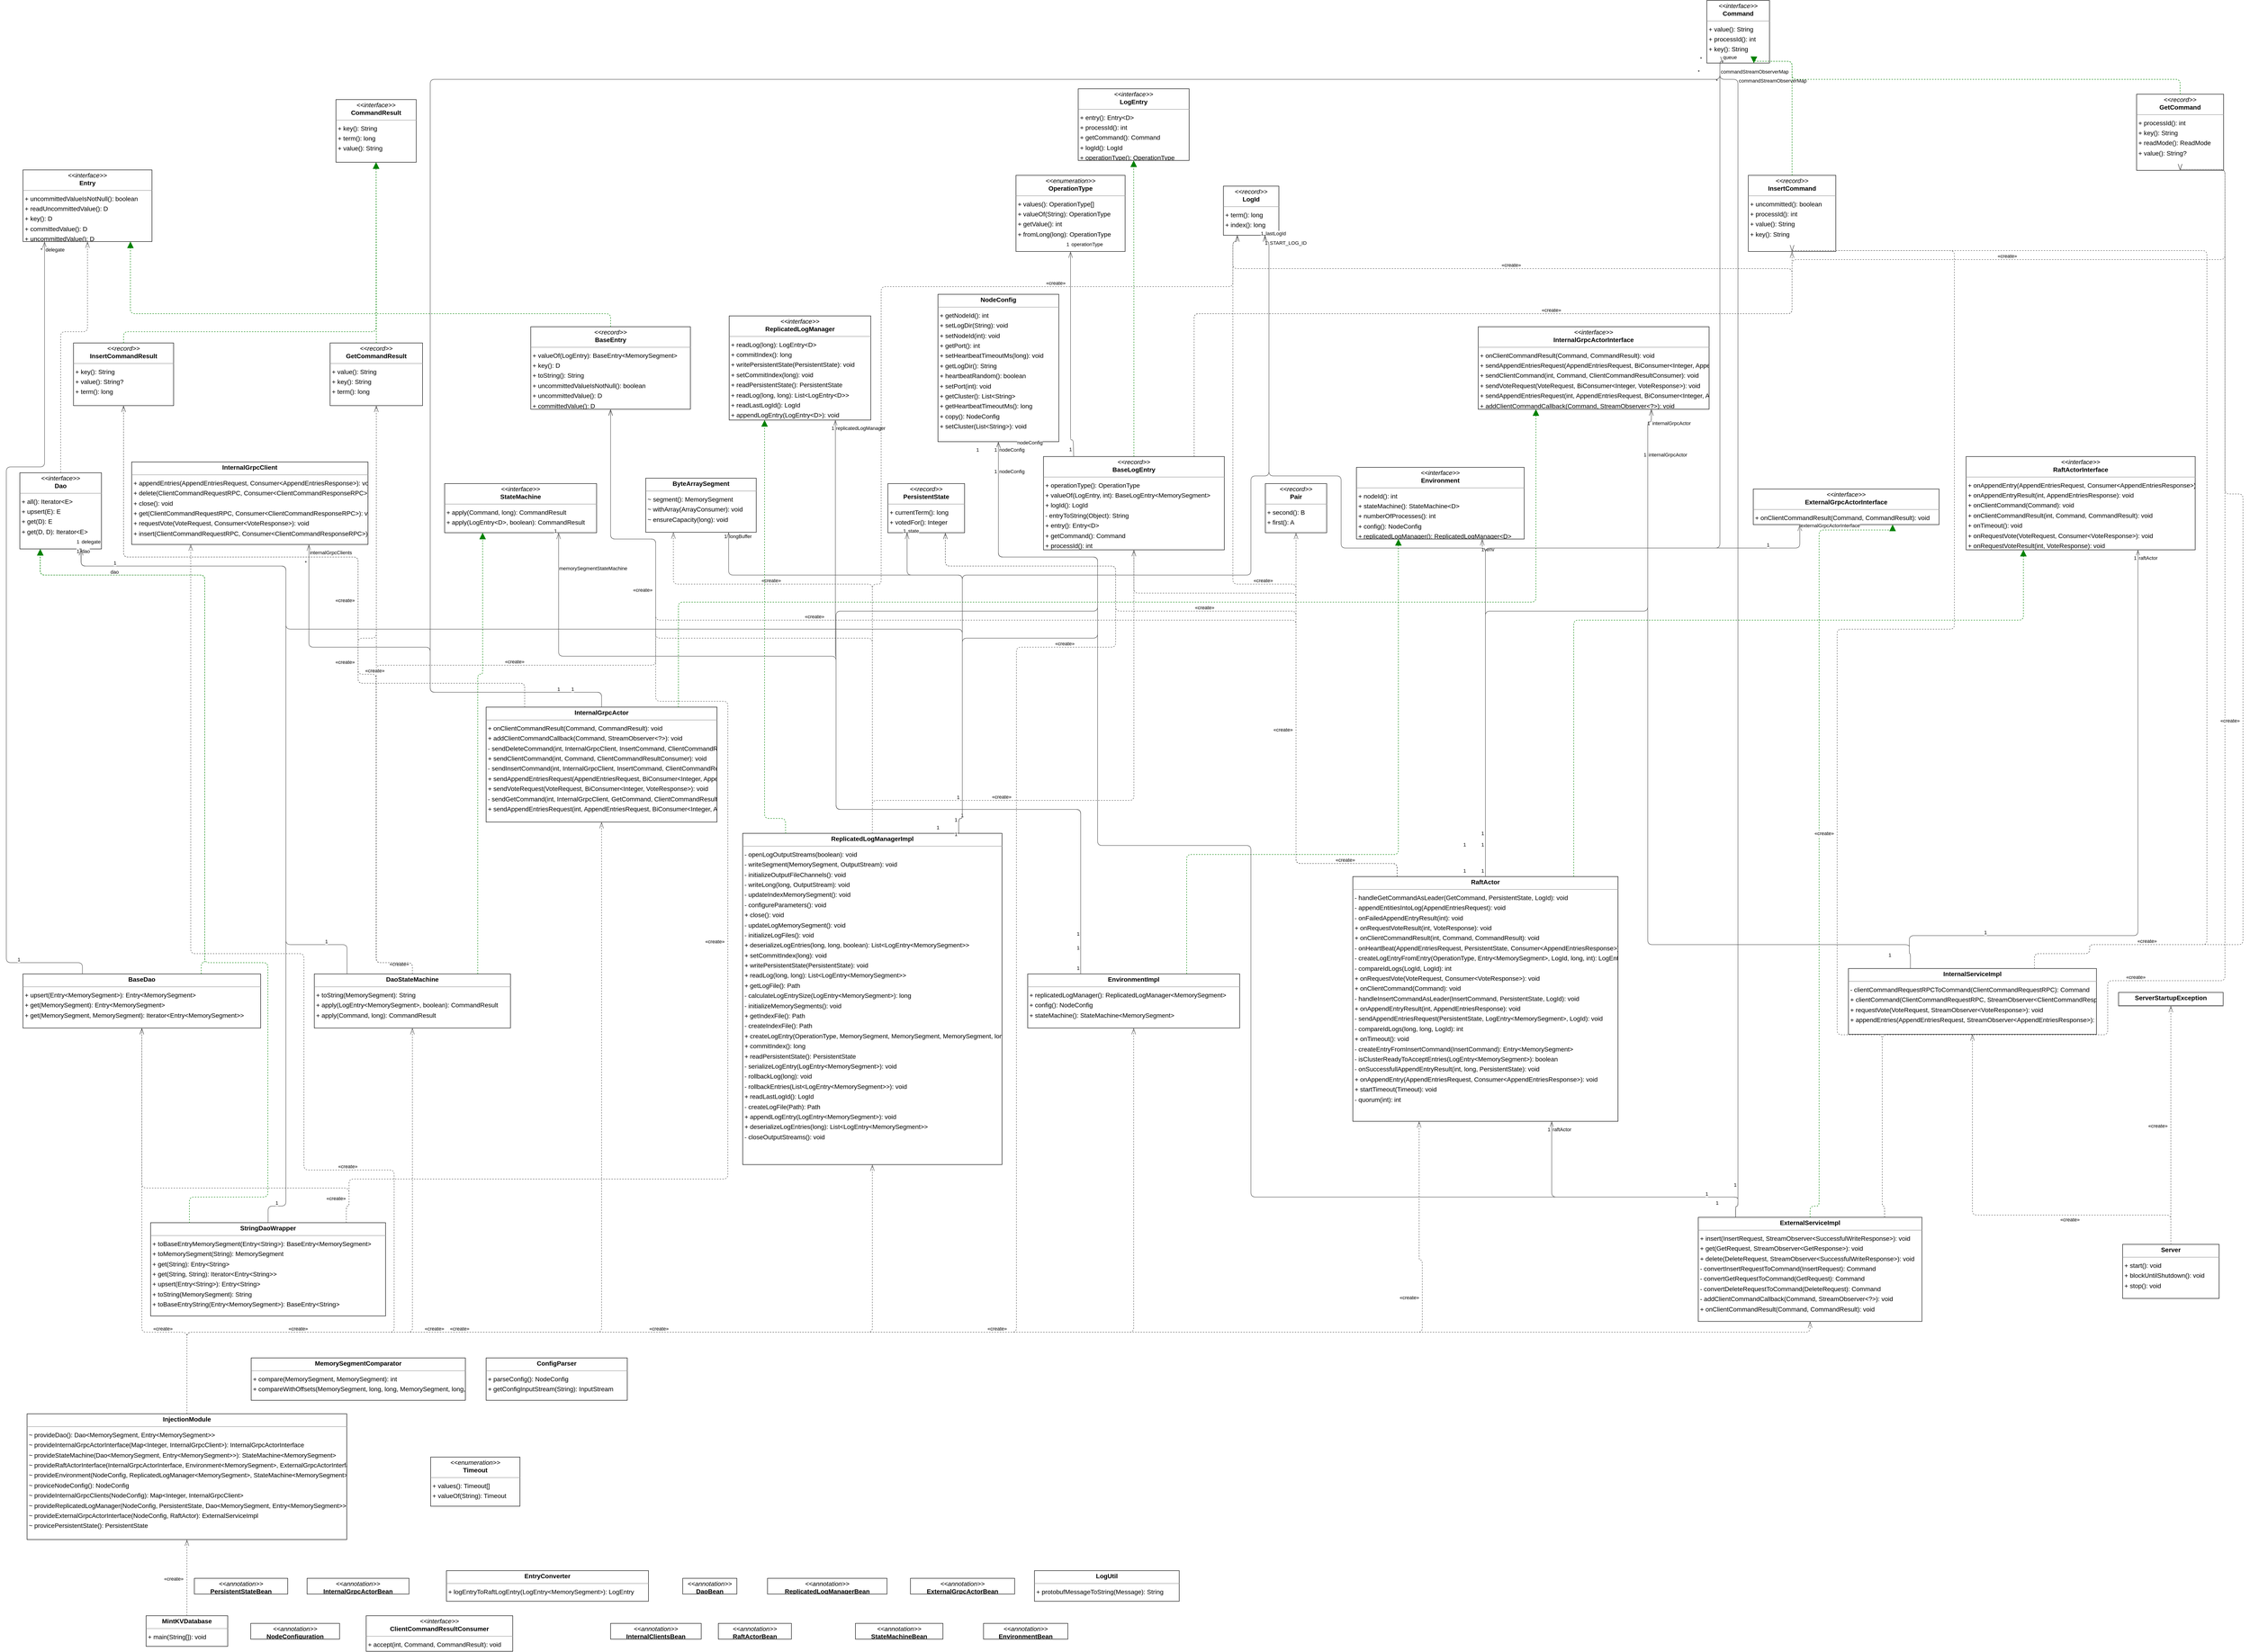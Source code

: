 <mxGraphModel dx="0" dy="0" grid="1" gridSize="10" guides="1" tooltips="1" connect="1" arrows="1" fold="1" page="0" pageScale="1" background="none" math="0" shadow="0">
  <root>
    <mxCell id="0" />
    <mxCell id="1" parent="0" />
    <mxCell id="node4" parent="1" vertex="1" value="&lt;p style=&quot;margin:0px;margin-top:4px;text-align:center;&quot;&gt;&lt;b&gt;BaseDao&lt;/b&gt;&lt;/p&gt;&lt;hr size=&quot;1&quot;/&gt;&lt;p style=&quot;margin:0 0 0 4px;line-height:1.6;&quot;&gt;+ upsert(Entry&amp;lt;MemorySegment&amp;gt;): Entry&amp;lt;MemorySegment&amp;gt;&lt;br/&gt;+ get(MemorySegment): Entry&amp;lt;MemorySegment&amp;gt;&lt;br/&gt;+ get(MemorySegment, MemorySegment): Iterator&amp;lt;Entry&amp;lt;MemorySegment&amp;gt;&amp;gt;&lt;/p&gt;" style="verticalAlign=top;align=left;overflow=fill;fontSize=14;fontFamily=Helvetica;html=1;rounded=0;shadow=0;comic=0;labelBackgroundColor=none;strokeWidth=1;">
      <mxGeometry x="-142" y="2147" width="527" height="120" as="geometry" />
    </mxCell>
    <mxCell id="node18" parent="1" vertex="1" value="&lt;p style=&quot;margin:0px;margin-top:4px;text-align:center;&quot;&gt;&lt;i&gt;&amp;lt;&amp;lt;record&amp;gt;&amp;gt;&lt;/i&gt;&lt;br/&gt;&lt;b&gt;BaseEntry&lt;D&gt;&lt;/b&gt;&lt;/p&gt;&lt;hr size=&quot;1&quot;/&gt;&lt;p style=&quot;margin:0 0 0 4px;line-height:1.6;&quot;&gt;+ valueOf(LogEntry): BaseEntry&amp;lt;MemorySegment&amp;gt;&lt;br/&gt;+ key(): D&lt;br/&gt;+ toString(): String&lt;br/&gt;+ uncommittedValueIsNotNull(): boolean&lt;br/&gt;+ uncommittedValue(): D&lt;br/&gt;+ committedValue(): D&lt;/p&gt;" style="verticalAlign=top;align=left;overflow=fill;fontSize=14;fontFamily=Helvetica;html=1;rounded=0;shadow=0;comic=0;labelBackgroundColor=none;strokeWidth=1;">
      <mxGeometry x="984" y="711" width="354" height="183" as="geometry" />
    </mxCell>
    <mxCell id="node50" parent="1" vertex="1" value="&lt;p style=&quot;margin:0px;margin-top:4px;text-align:center;&quot;&gt;&lt;i&gt;&amp;lt;&amp;lt;record&amp;gt;&amp;gt;&lt;/i&gt;&lt;br/&gt;&lt;b&gt;BaseLogEntry&lt;D&gt;&lt;/b&gt;&lt;/p&gt;&lt;hr size=&quot;1&quot;/&gt;&lt;p style=&quot;margin:0 0 0 4px;line-height:1.6;&quot;&gt;+ operationType(): OperationType&lt;br/&gt;+ valueOf(LogEntry, int): BaseLogEntry&amp;lt;MemorySegment&amp;gt;&lt;br/&gt;+ logId(): LogId&lt;br/&gt;- entryToString(Object): String&lt;br/&gt;+ entry(): Entry&amp;lt;D&amp;gt;&lt;br/&gt;+ getCommand(): Command&lt;br/&gt;+ processId(): int&lt;/p&gt;" style="verticalAlign=top;align=left;overflow=fill;fontSize=14;fontFamily=Helvetica;html=1;rounded=0;shadow=0;comic=0;labelBackgroundColor=none;strokeWidth=1;">
      <mxGeometry x="2121" y="999" width="401" height="207" as="geometry" />
    </mxCell>
    <mxCell id="node1" parent="1" vertex="1" value="&lt;p style=&quot;margin:0px;margin-top:4px;text-align:center;&quot;&gt;&lt;b&gt;ByteArraySegment&lt;/b&gt;&lt;/p&gt;&lt;hr size=&quot;1&quot;/&gt;&lt;p style=&quot;margin:0 0 0 4px;line-height:1.6;&quot;&gt;~ segment(): MemorySegment&lt;br/&gt;~ withArray(ArrayConsumer): void&lt;br/&gt;~ ensureCapacity(long): void&lt;/p&gt;" style="verticalAlign=top;align=left;overflow=fill;fontSize=14;fontFamily=Helvetica;html=1;rounded=0;shadow=0;comic=0;labelBackgroundColor=none;strokeWidth=1;">
      <mxGeometry x="1239" y="1047" width="245" height="120" as="geometry" />
    </mxCell>
    <mxCell id="node21" parent="1" vertex="1" value="&lt;p style=&quot;margin:0px;margin-top:4px;text-align:center;&quot;&gt;&lt;i&gt;&amp;lt;&amp;lt;interface&amp;gt;&amp;gt;&lt;/i&gt;&lt;br/&gt;&lt;b&gt;ClientCommandResultConsumer&lt;/b&gt;&lt;/p&gt;&lt;hr size=&quot;1&quot;/&gt;&lt;p style=&quot;margin:0 0 0 4px;line-height:1.6;&quot;&gt;+ accept(int, Command, CommandResult): void&lt;/p&gt;" style="verticalAlign=top;align=left;overflow=fill;fontSize=14;fontFamily=Helvetica;html=1;rounded=0;shadow=0;comic=0;labelBackgroundColor=none;strokeWidth=1;">
      <mxGeometry x="619" y="3571" width="325" height="79" as="geometry" />
    </mxCell>
    <mxCell id="node14" parent="1" vertex="1" value="&lt;p style=&quot;margin:0px;margin-top:4px;text-align:center;&quot;&gt;&lt;i&gt;&amp;lt;&amp;lt;interface&amp;gt;&amp;gt;&lt;/i&gt;&lt;br/&gt;&lt;b&gt;Command&lt;/b&gt;&lt;/p&gt;&lt;hr size=&quot;1&quot;/&gt;&lt;p style=&quot;margin:0 0 0 4px;line-height:1.6;&quot;&gt;+ value(): String&lt;br/&gt;+ processId(): int&lt;br/&gt;+ key(): String&lt;/p&gt;" style="verticalAlign=top;align=left;overflow=fill;fontSize=14;fontFamily=Helvetica;html=1;rounded=0;shadow=0;comic=0;labelBackgroundColor=none;strokeWidth=1;">
      <mxGeometry x="3592" y="-13" width="139" height="139" as="geometry" />
    </mxCell>
    <mxCell id="node29" parent="1" vertex="1" value="&lt;p style=&quot;margin:0px;margin-top:4px;text-align:center;&quot;&gt;&lt;i&gt;&amp;lt;&amp;lt;interface&amp;gt;&amp;gt;&lt;/i&gt;&lt;br/&gt;&lt;b&gt;CommandResult&lt;/b&gt;&lt;/p&gt;&lt;hr size=&quot;1&quot;/&gt;&lt;p style=&quot;margin:0 0 0 4px;line-height:1.6;&quot;&gt;+ key(): String&lt;br/&gt;+ term(): long&lt;br/&gt;+ value(): String&lt;/p&gt;" style="verticalAlign=top;align=left;overflow=fill;fontSize=14;fontFamily=Helvetica;html=1;rounded=0;shadow=0;comic=0;labelBackgroundColor=none;strokeWidth=1;">
      <mxGeometry x="552" y="207" width="178" height="139" as="geometry" />
    </mxCell>
    <mxCell id="node24" parent="1" vertex="1" value="&lt;p style=&quot;margin:0px;margin-top:4px;text-align:center;&quot;&gt;&lt;b&gt;ConfigParser&lt;/b&gt;&lt;/p&gt;&lt;hr size=&quot;1&quot;/&gt;&lt;p style=&quot;margin:0 0 0 4px;line-height:1.6;&quot;&gt;+ parseConfig(): NodeConfig&lt;br/&gt;+ getConfigInputStream(String): InputStream&lt;/p&gt;" style="verticalAlign=top;align=left;overflow=fill;fontSize=14;fontFamily=Helvetica;html=1;rounded=0;shadow=0;comic=0;labelBackgroundColor=none;strokeWidth=1;">
      <mxGeometry x="885" y="2999" width="313" height="94" as="geometry" />
    </mxCell>
    <mxCell id="node51" parent="1" vertex="1" value="&lt;p style=&quot;margin:0px;margin-top:4px;text-align:center;&quot;&gt;&lt;i&gt;&amp;lt;&amp;lt;interface&amp;gt;&amp;gt;&lt;/i&gt;&lt;br/&gt;&lt;b&gt;Dao&lt;D, E&gt;&lt;/b&gt;&lt;/p&gt;&lt;hr size=&quot;1&quot;/&gt;&lt;p style=&quot;margin:0 0 0 4px;line-height:1.6;&quot;&gt;+ all(): Iterator&amp;lt;E&amp;gt;&lt;br/&gt;+ upsert(E): E&lt;br/&gt;+ get(D): E&lt;br/&gt;+ get(D, D): Iterator&amp;lt;E&amp;gt;&lt;/p&gt;" style="verticalAlign=top;align=left;overflow=fill;fontSize=14;fontFamily=Helvetica;html=1;rounded=0;shadow=0;comic=0;labelBackgroundColor=none;strokeWidth=1;">
      <mxGeometry x="-149" y="1035" width="181" height="169" as="geometry" />
    </mxCell>
    <mxCell id="node17" parent="1" vertex="1" value="&lt;p style=&quot;margin:0px;margin-top:4px;text-align:center;&quot;&gt;&lt;i&gt;&amp;lt;&amp;lt;annotation&amp;gt;&amp;gt;&lt;/i&gt;&lt;br/&gt;&lt;b&gt;DaoBean&lt;/b&gt;&lt;/p&gt;&lt;hr size=&quot;1&quot;/&gt;" style="verticalAlign=top;align=left;overflow=fill;fontSize=14;fontFamily=Helvetica;html=1;rounded=0;shadow=0;comic=0;labelBackgroundColor=none;strokeWidth=1;">
      <mxGeometry x="1321" y="3488" width="120" height="35" as="geometry" />
    </mxCell>
    <mxCell id="node28" parent="1" vertex="1" value="&lt;p style=&quot;margin:0px;margin-top:4px;text-align:center;&quot;&gt;&lt;b&gt;DaoStateMachine&lt;/b&gt;&lt;/p&gt;&lt;hr size=&quot;1&quot;/&gt;&lt;p style=&quot;margin:0 0 0 4px;line-height:1.6;&quot;&gt;+ toString(MemorySegment): String&lt;br/&gt;+ apply(LogEntry&amp;lt;MemorySegment&amp;gt;, boolean): CommandResult&lt;br/&gt;+ apply(Command, long): CommandResult&lt;/p&gt;" style="verticalAlign=top;align=left;overflow=fill;fontSize=14;fontFamily=Helvetica;html=1;rounded=0;shadow=0;comic=0;labelBackgroundColor=none;strokeWidth=1;">
      <mxGeometry x="504" y="2147" width="435" height="120" as="geometry" />
    </mxCell>
    <mxCell id="node0" parent="1" vertex="1" value="&lt;p style=&quot;margin:0px;margin-top:4px;text-align:center;&quot;&gt;&lt;i&gt;&amp;lt;&amp;lt;interface&amp;gt;&amp;gt;&lt;/i&gt;&lt;br/&gt;&lt;b&gt;Entry&lt;D&gt;&lt;/b&gt;&lt;/p&gt;&lt;hr size=&quot;1&quot;/&gt;&lt;p style=&quot;margin:0 0 0 4px;line-height:1.6;&quot;&gt;+ uncommittedValueIsNotNull(): boolean&lt;br/&gt;+ readUncommittedValue(): D&lt;br/&gt;+ key(): D&lt;br/&gt;+ committedValue(): D&lt;br/&gt;+ uncommittedValue(): D&lt;/p&gt;" style="verticalAlign=top;align=left;overflow=fill;fontSize=14;fontFamily=Helvetica;html=1;rounded=0;shadow=0;comic=0;labelBackgroundColor=none;strokeWidth=1;">
      <mxGeometry x="-142" y="363" width="286" height="159" as="geometry" />
    </mxCell>
    <mxCell id="node20" parent="1" vertex="1" value="&lt;p style=&quot;margin:0px;margin-top:4px;text-align:center;&quot;&gt;&lt;b&gt;EntryConverter&lt;/b&gt;&lt;/p&gt;&lt;hr size=&quot;1&quot;/&gt;&lt;p style=&quot;margin:0 0 0 4px;line-height:1.6;&quot;&gt;+ logEntryToRaftLogEntry(LogEntry&amp;lt;MemorySegment&amp;gt;): LogEntry&lt;/p&gt;" style="verticalAlign=top;align=left;overflow=fill;fontSize=14;fontFamily=Helvetica;html=1;rounded=0;shadow=0;comic=0;labelBackgroundColor=none;strokeWidth=1;">
      <mxGeometry x="797" y="3471" width="448" height="68" as="geometry" />
    </mxCell>
    <mxCell id="node8" parent="1" vertex="1" value="&lt;p style=&quot;margin:0px;margin-top:4px;text-align:center;&quot;&gt;&lt;i&gt;&amp;lt;&amp;lt;interface&amp;gt;&amp;gt;&lt;/i&gt;&lt;br/&gt;&lt;b&gt;Environment&lt;D&gt;&lt;/b&gt;&lt;/p&gt;&lt;hr size=&quot;1&quot;/&gt;&lt;p style=&quot;margin:0 0 0 4px;line-height:1.6;&quot;&gt;+ nodeId(): int&lt;br/&gt;+ stateMachine(): StateMachine&amp;lt;D&amp;gt;&lt;br/&gt;+ numberOfProcesses(): int&lt;br/&gt;+ config(): NodeConfig&lt;br/&gt;+ replicatedLogManager(): ReplicatedLogManager&amp;lt;D&amp;gt;&lt;/p&gt;" style="verticalAlign=top;align=left;overflow=fill;fontSize=14;fontFamily=Helvetica;html=1;rounded=0;shadow=0;comic=0;labelBackgroundColor=none;strokeWidth=1;">
      <mxGeometry x="2815" y="1023" width="372" height="159" as="geometry" />
    </mxCell>
    <mxCell id="node5" parent="1" vertex="1" value="&lt;p style=&quot;margin:0px;margin-top:4px;text-align:center;&quot;&gt;&lt;i&gt;&amp;lt;&amp;lt;annotation&amp;gt;&amp;gt;&lt;/i&gt;&lt;br/&gt;&lt;b&gt;EnvironmentBean&lt;/b&gt;&lt;/p&gt;&lt;hr size=&quot;1&quot;/&gt;" style="verticalAlign=top;align=left;overflow=fill;fontSize=14;fontFamily=Helvetica;html=1;rounded=0;shadow=0;comic=0;labelBackgroundColor=none;strokeWidth=1;">
      <mxGeometry x="1988" y="3588" width="187" height="35" as="geometry" />
    </mxCell>
    <mxCell id="node31" parent="1" vertex="1" value="&lt;p style=&quot;margin:0px;margin-top:4px;text-align:center;&quot;&gt;&lt;b&gt;EnvironmentImpl&lt;/b&gt;&lt;/p&gt;&lt;hr size=&quot;1&quot;/&gt;&lt;p style=&quot;margin:0 0 0 4px;line-height:1.6;&quot;&gt;+ replicatedLogManager(): ReplicatedLogManager&amp;lt;MemorySegment&amp;gt;&lt;br/&gt;+ config(): NodeConfig&lt;br/&gt;+ stateMachine(): StateMachine&amp;lt;MemorySegment&amp;gt;&lt;/p&gt;" style="verticalAlign=top;align=left;overflow=fill;fontSize=14;fontFamily=Helvetica;html=1;rounded=0;shadow=0;comic=0;labelBackgroundColor=none;strokeWidth=1;">
      <mxGeometry x="2086" y="2147" width="470" height="120" as="geometry" />
    </mxCell>
    <mxCell id="node10" parent="1" vertex="1" value="&lt;p style=&quot;margin:0px;margin-top:4px;text-align:center;&quot;&gt;&lt;i&gt;&amp;lt;&amp;lt;annotation&amp;gt;&amp;gt;&lt;/i&gt;&lt;br/&gt;&lt;b&gt;ExternalGrpcActorBean&lt;/b&gt;&lt;/p&gt;&lt;hr size=&quot;1&quot;/&gt;" style="verticalAlign=top;align=left;overflow=fill;fontSize=14;fontFamily=Helvetica;html=1;rounded=0;shadow=0;comic=0;labelBackgroundColor=none;strokeWidth=1;">
      <mxGeometry x="1826" y="3488" width="231" height="35" as="geometry" />
    </mxCell>
    <mxCell id="node39" parent="1" vertex="1" value="&lt;p style=&quot;margin:0px;margin-top:4px;text-align:center;&quot;&gt;&lt;i&gt;&amp;lt;&amp;lt;interface&amp;gt;&amp;gt;&lt;/i&gt;&lt;br/&gt;&lt;b&gt;ExternalGrpcActorInterface&lt;/b&gt;&lt;/p&gt;&lt;hr size=&quot;1&quot;/&gt;&lt;p style=&quot;margin:0 0 0 4px;line-height:1.6;&quot;&gt;+ onClientCommandResult(Command, CommandResult): void&lt;/p&gt;" style="verticalAlign=top;align=left;overflow=fill;fontSize=14;fontFamily=Helvetica;html=1;rounded=0;shadow=0;comic=0;labelBackgroundColor=none;strokeWidth=1;">
      <mxGeometry x="3695" y="1071" width="412" height="79" as="geometry" />
    </mxCell>
    <mxCell id="node27" parent="1" vertex="1" value="&lt;p style=&quot;margin:0px;margin-top:4px;text-align:center;&quot;&gt;&lt;b&gt;ExternalServiceImpl&lt;/b&gt;&lt;/p&gt;&lt;hr size=&quot;1&quot;/&gt;&lt;p style=&quot;margin:0 0 0 4px;line-height:1.6;&quot;&gt;+ insert(InsertRequest, StreamObserver&amp;lt;SuccessfulWriteResponse&amp;gt;): void&lt;br/&gt;+ get(GetRequest, StreamObserver&amp;lt;GetResponse&amp;gt;): void&lt;br/&gt;+ delete(DeleteRequest, StreamObserver&amp;lt;SuccessfulWriteResponse&amp;gt;): void&lt;br/&gt;- convertInsertRequestToCommand(InsertRequest): Command&lt;br/&gt;- convertGetRequestToCommand(GetRequest): Command&lt;br/&gt;- convertDeleteRequestToCommand(DeleteRequest): Command&lt;br/&gt;- addClientCommandCallback(Command, StreamObserver&amp;lt;?&amp;gt;): void&lt;br/&gt;+ onClientCommandResult(Command, CommandResult): void&lt;/p&gt;" style="verticalAlign=top;align=left;overflow=fill;fontSize=14;fontFamily=Helvetica;html=1;rounded=0;shadow=0;comic=0;labelBackgroundColor=none;strokeWidth=1;">
      <mxGeometry x="3573" y="2687" width="496" height="231" as="geometry" />
    </mxCell>
    <mxCell id="node37" parent="1" vertex="1" value="&lt;p style=&quot;margin:0px;margin-top:4px;text-align:center;&quot;&gt;&lt;i&gt;&amp;lt;&amp;lt;record&amp;gt;&amp;gt;&lt;/i&gt;&lt;br/&gt;&lt;b&gt;GetCommand&lt;/b&gt;&lt;/p&gt;&lt;hr size=&quot;1&quot;/&gt;&lt;p style=&quot;margin:0 0 0 4px;line-height:1.6;&quot;&gt;+ processId(): int&lt;br/&gt;+ key(): String&lt;br/&gt;+ readMode(): ReadMode&lt;br/&gt;+ value(): String?&lt;/p&gt;" style="verticalAlign=top;align=left;overflow=fill;fontSize=14;fontFamily=Helvetica;html=1;rounded=0;shadow=0;comic=0;labelBackgroundColor=none;strokeWidth=1;">
      <mxGeometry x="4545" y="195" width="193" height="169" as="geometry" />
    </mxCell>
    <mxCell id="node22" parent="1" vertex="1" value="&lt;p style=&quot;margin:0px;margin-top:4px;text-align:center;&quot;&gt;&lt;i&gt;&amp;lt;&amp;lt;record&amp;gt;&amp;gt;&lt;/i&gt;&lt;br/&gt;&lt;b&gt;GetCommandResult&lt;/b&gt;&lt;/p&gt;&lt;hr size=&quot;1&quot;/&gt;&lt;p style=&quot;margin:0 0 0 4px;line-height:1.6;&quot;&gt;+ value(): String&lt;br/&gt;+ key(): String&lt;br/&gt;+ term(): long&lt;/p&gt;" style="verticalAlign=top;align=left;overflow=fill;fontSize=14;fontFamily=Helvetica;html=1;rounded=0;shadow=0;comic=0;labelBackgroundColor=none;strokeWidth=1;">
      <mxGeometry x="539" y="747" width="205" height="139" as="geometry" />
    </mxCell>
    <mxCell id="node43" parent="1" vertex="1" value="&lt;p style=&quot;margin:0px;margin-top:4px;text-align:center;&quot;&gt;&lt;b&gt;InjectionModule&lt;/b&gt;&lt;/p&gt;&lt;hr size=&quot;1&quot;/&gt;&lt;p style=&quot;margin:0 0 0 4px;line-height:1.6;&quot;&gt;~ provideDao(): Dao&amp;lt;MemorySegment, Entry&amp;lt;MemorySegment&amp;gt;&amp;gt;&lt;br/&gt;~ provideInternalGrpcActorInterface(Map&amp;lt;Integer, InternalGrpcClient&amp;gt;): InternalGrpcActorInterface&lt;br/&gt;~ provideStateMachine(Dao&amp;lt;MemorySegment, Entry&amp;lt;MemorySegment&amp;gt;&amp;gt;): StateMachine&amp;lt;MemorySegment&amp;gt;&lt;br/&gt;~ provideRaftActorInterface(InternalGrpcActorInterface, Environment&amp;lt;MemorySegment&amp;gt;, ExternalGrpcActorInterface): RaftActorInterface&lt;br/&gt;~ provideEnvironment(NodeConfig, ReplicatedLogManager&amp;lt;MemorySegment&amp;gt;, StateMachine&amp;lt;MemorySegment&amp;gt;): Environment&amp;lt;MemorySegment&amp;gt;&lt;br/&gt;~ proviceNodeConfig(): NodeConfig&lt;br/&gt;~ provideInternalGrpcClients(NodeConfig): Map&amp;lt;Integer, InternalGrpcClient&amp;gt;&lt;br/&gt;~ provideReplicatedLogManager(NodeConfig, PersistentState, Dao&amp;lt;MemorySegment, Entry&amp;lt;MemorySegment&amp;gt;&amp;gt;): ReplicatedLogManager&amp;lt;MemorySegment&amp;gt;&lt;br/&gt;~ provideExternalGrpcActorInterface(NodeConfig, RaftActor): ExternalServiceImpl&lt;br/&gt;~ provicePersistentState(): PersistentState&lt;/p&gt;" style="verticalAlign=top;align=left;overflow=fill;fontSize=14;fontFamily=Helvetica;html=1;rounded=0;shadow=0;comic=0;labelBackgroundColor=none;strokeWidth=1;">
      <mxGeometry x="-133" y="3123" width="709" height="279" as="geometry" />
    </mxCell>
    <mxCell id="node52" parent="1" vertex="1" value="&lt;p style=&quot;margin:0px;margin-top:4px;text-align:center;&quot;&gt;&lt;i&gt;&amp;lt;&amp;lt;record&amp;gt;&amp;gt;&lt;/i&gt;&lt;br/&gt;&lt;b&gt;InsertCommand&lt;/b&gt;&lt;/p&gt;&lt;hr size=&quot;1&quot;/&gt;&lt;p style=&quot;margin:0 0 0 4px;line-height:1.6;&quot;&gt;+ uncommitted(): boolean&lt;br/&gt;+ processId(): int&lt;br/&gt;+ value(): String&lt;br/&gt;+ key(): String&lt;/p&gt;" style="verticalAlign=top;align=left;overflow=fill;fontSize=14;fontFamily=Helvetica;html=1;rounded=0;shadow=0;comic=0;labelBackgroundColor=none;strokeWidth=1;">
      <mxGeometry x="3684" y="375" width="194" height="169" as="geometry" />
    </mxCell>
    <mxCell id="node9" parent="1" vertex="1" value="&lt;p style=&quot;margin:0px;margin-top:4px;text-align:center;&quot;&gt;&lt;i&gt;&amp;lt;&amp;lt;record&amp;gt;&amp;gt;&lt;/i&gt;&lt;br/&gt;&lt;b&gt;InsertCommandResult&lt;/b&gt;&lt;/p&gt;&lt;hr size=&quot;1&quot;/&gt;&lt;p style=&quot;margin:0 0 0 4px;line-height:1.6;&quot;&gt;+ key(): String&lt;br/&gt;+ value(): String?&lt;br/&gt;+ term(): long&lt;/p&gt;" style="verticalAlign=top;align=left;overflow=fill;fontSize=14;fontFamily=Helvetica;html=1;rounded=0;shadow=0;comic=0;labelBackgroundColor=none;strokeWidth=1;">
      <mxGeometry x="-30" y="747" width="222" height="139" as="geometry" />
    </mxCell>
    <mxCell id="node19" parent="1" vertex="1" value="&lt;p style=&quot;margin:0px;margin-top:4px;text-align:center;&quot;&gt;&lt;i&gt;&amp;lt;&amp;lt;annotation&amp;gt;&amp;gt;&lt;/i&gt;&lt;br/&gt;&lt;b&gt;InternalClientsBean&lt;/b&gt;&lt;/p&gt;&lt;hr size=&quot;1&quot;/&gt;" style="verticalAlign=top;align=left;overflow=fill;fontSize=14;fontFamily=Helvetica;html=1;rounded=0;shadow=0;comic=0;labelBackgroundColor=none;strokeWidth=1;">
      <mxGeometry x="1161" y="3588" width="201" height="35" as="geometry" />
    </mxCell>
    <mxCell id="node47" parent="1" vertex="1" value="&lt;p style=&quot;margin:0px;margin-top:4px;text-align:center;&quot;&gt;&lt;b&gt;InternalGrpcActor&lt;/b&gt;&lt;/p&gt;&lt;hr size=&quot;1&quot;/&gt;&lt;p style=&quot;margin:0 0 0 4px;line-height:1.6;&quot;&gt;+ onClientCommandResult(Command, CommandResult): void&lt;br/&gt;+ addClientCommandCallback(Command, StreamObserver&amp;lt;?&amp;gt;): void&lt;br/&gt;- sendDeleteCommand(int, InternalGrpcClient, InsertCommand, ClientCommandResultConsumer): void&lt;br/&gt;+ sendClientCommand(int, Command, ClientCommandResultConsumer): void&lt;br/&gt;- sendInsertCommand(int, InternalGrpcClient, InsertCommand, ClientCommandResultConsumer): void&lt;br/&gt;+ sendAppendEntriesRequest(AppendEntriesRequest, BiConsumer&amp;lt;Integer, AppendEntriesResponse&amp;gt;): void&lt;br/&gt;+ sendVoteRequest(VoteRequest, BiConsumer&amp;lt;Integer, VoteResponse&amp;gt;): void&lt;br/&gt;- sendGetCommand(int, InternalGrpcClient, GetCommand, ClientCommandResultConsumer): void&lt;br/&gt;+ sendAppendEntriesRequest(int, AppendEntriesRequest, BiConsumer&amp;lt;Integer, AppendEntriesResponse&amp;gt;): void&lt;/p&gt;" style="verticalAlign=top;align=left;overflow=fill;fontSize=14;fontFamily=Helvetica;html=1;rounded=0;shadow=0;comic=0;labelBackgroundColor=none;strokeWidth=1;">
      <mxGeometry x="885" y="1555" width="512" height="255" as="geometry" />
    </mxCell>
    <mxCell id="node32" parent="1" vertex="1" value="&lt;p style=&quot;margin:0px;margin-top:4px;text-align:center;&quot;&gt;&lt;i&gt;&amp;lt;&amp;lt;annotation&amp;gt;&amp;gt;&lt;/i&gt;&lt;br/&gt;&lt;b&gt;InternalGrpcActorBean&lt;/b&gt;&lt;/p&gt;&lt;hr size=&quot;1&quot;/&gt;" style="verticalAlign=top;align=left;overflow=fill;fontSize=14;fontFamily=Helvetica;html=1;rounded=0;shadow=0;comic=0;labelBackgroundColor=none;strokeWidth=1;">
      <mxGeometry x="488" y="3488" width="226" height="35" as="geometry" />
    </mxCell>
    <mxCell id="node2" parent="1" vertex="1" value="&lt;p style=&quot;margin:0px;margin-top:4px;text-align:center;&quot;&gt;&lt;i&gt;&amp;lt;&amp;lt;interface&amp;gt;&amp;gt;&lt;/i&gt;&lt;br/&gt;&lt;b&gt;InternalGrpcActorInterface&lt;/b&gt;&lt;/p&gt;&lt;hr size=&quot;1&quot;/&gt;&lt;p style=&quot;margin:0 0 0 4px;line-height:1.6;&quot;&gt;+ onClientCommandResult(Command, CommandResult): void&lt;br/&gt;+ sendAppendEntriesRequest(AppendEntriesRequest, BiConsumer&amp;lt;Integer, AppendEntriesResponse&amp;gt;): void&lt;br/&gt;+ sendClientCommand(int, Command, ClientCommandResultConsumer): void&lt;br/&gt;+ sendVoteRequest(VoteRequest, BiConsumer&amp;lt;Integer, VoteResponse&amp;gt;): void&lt;br/&gt;+ sendAppendEntriesRequest(int, AppendEntriesRequest, BiConsumer&amp;lt;Integer, AppendEntriesResponse&amp;gt;): void&lt;br/&gt;+ addClientCommandCallback(Command, StreamObserver&amp;lt;?&amp;gt;): void&lt;/p&gt;" style="verticalAlign=top;align=left;overflow=fill;fontSize=14;fontFamily=Helvetica;html=1;rounded=0;shadow=0;comic=0;labelBackgroundColor=none;strokeWidth=1;">
      <mxGeometry x="3085" y="711" width="512" height="183" as="geometry" />
    </mxCell>
    <mxCell id="node36" parent="1" vertex="1" value="&lt;p style=&quot;margin:0px;margin-top:4px;text-align:center;&quot;&gt;&lt;b&gt;InternalGrpcClient&lt;/b&gt;&lt;/p&gt;&lt;hr size=&quot;1&quot;/&gt;&lt;p style=&quot;margin:0 0 0 4px;line-height:1.6;&quot;&gt;+ appendEntries(AppendEntriesRequest, Consumer&amp;lt;AppendEntriesResponse&amp;gt;): void&lt;br/&gt;+ delete(ClientCommandRequestRPC, Consumer&amp;lt;ClientCommandResponseRPC&amp;gt;): void&lt;br/&gt;+ close(): void&lt;br/&gt;+ get(ClientCommandRequestRPC, Consumer&amp;lt;ClientCommandResponseRPC&amp;gt;): void&lt;br/&gt;+ requestVote(VoteRequest, Consumer&amp;lt;VoteResponse&amp;gt;): void&lt;br/&gt;+ insert(ClientCommandRequestRPC, Consumer&amp;lt;ClientCommandResponseRPC&amp;gt;): void&lt;/p&gt;" style="verticalAlign=top;align=left;overflow=fill;fontSize=14;fontFamily=Helvetica;html=1;rounded=0;shadow=0;comic=0;labelBackgroundColor=none;strokeWidth=1;">
      <mxGeometry x="99" y="1011" width="524" height="183" as="geometry" />
    </mxCell>
    <mxCell id="node35" parent="1" vertex="1" value="&lt;p style=&quot;margin:0px;margin-top:4px;text-align:center;&quot;&gt;&lt;b&gt;InternalServiceImpl&lt;/b&gt;&lt;/p&gt;&lt;hr size=&quot;1&quot;/&gt;&lt;p style=&quot;margin:0 0 0 4px;line-height:1.6;&quot;&gt;- clientCommandRequestRPCToCommand(ClientCommandRequestRPC): Command&lt;br/&gt;+ clientCommand(ClientCommandRequestRPC, StreamObserver&amp;lt;ClientCommandResponseRPC&amp;gt;): void&lt;br/&gt;+ requestVote(VoteRequest, StreamObserver&amp;lt;VoteResponse&amp;gt;): void&lt;br/&gt;+ appendEntries(AppendEntriesRequest, StreamObserver&amp;lt;AppendEntriesResponse&amp;gt;): void&lt;/p&gt;" style="verticalAlign=top;align=left;overflow=fill;fontSize=14;fontFamily=Helvetica;html=1;rounded=0;shadow=0;comic=0;labelBackgroundColor=none;strokeWidth=1;">
      <mxGeometry x="3906" y="2135" width="550" height="146" as="geometry" />
    </mxCell>
    <mxCell id="node48" parent="1" vertex="1" value="&lt;p style=&quot;margin:0px;margin-top:4px;text-align:center;&quot;&gt;&lt;i&gt;&amp;lt;&amp;lt;interface&amp;gt;&amp;gt;&lt;/i&gt;&lt;br/&gt;&lt;b&gt;LogEntry&lt;D&gt;&lt;/b&gt;&lt;/p&gt;&lt;hr size=&quot;1&quot;/&gt;&lt;p style=&quot;margin:0 0 0 4px;line-height:1.6;&quot;&gt;+ entry(): Entry&amp;lt;D&amp;gt;&lt;br/&gt;+ processId(): int&lt;br/&gt;+ getCommand(): Command&lt;br/&gt;+ logId(): LogId&lt;br/&gt;+ operationType(): OperationType&lt;/p&gt;" style="verticalAlign=top;align=left;overflow=fill;fontSize=14;fontFamily=Helvetica;html=1;rounded=0;shadow=0;comic=0;labelBackgroundColor=none;strokeWidth=1;">
      <mxGeometry x="2198" y="183" width="246" height="159" as="geometry" />
    </mxCell>
    <mxCell id="node6" parent="1" vertex="1" value="&lt;p style=&quot;margin:0px;margin-top:4px;text-align:center;&quot;&gt;&lt;i&gt;&amp;lt;&amp;lt;record&amp;gt;&amp;gt;&lt;/i&gt;&lt;br/&gt;&lt;b&gt;LogId&lt;/b&gt;&lt;/p&gt;&lt;hr size=&quot;1&quot;/&gt;&lt;p style=&quot;margin:0 0 0 4px;line-height:1.6;&quot;&gt;+ term(): long&lt;br/&gt;+ index(): long&lt;/p&gt;" style="verticalAlign=top;align=left;overflow=fill;fontSize=14;fontFamily=Helvetica;html=1;rounded=0;shadow=0;comic=0;labelBackgroundColor=none;strokeWidth=1;">
      <mxGeometry x="2520" y="399" width="123" height="109" as="geometry" />
    </mxCell>
    <mxCell id="node3" parent="1" vertex="1" value="&lt;p style=&quot;margin:0px;margin-top:4px;text-align:center;&quot;&gt;&lt;b&gt;LogUtil&lt;/b&gt;&lt;/p&gt;&lt;hr size=&quot;1&quot;/&gt;&lt;p style=&quot;margin:0 0 0 4px;line-height:1.6;&quot;&gt;+ protobufMessageToString(Message): String&lt;/p&gt;" style="verticalAlign=top;align=left;overflow=fill;fontSize=14;fontFamily=Helvetica;html=1;rounded=0;shadow=0;comic=0;labelBackgroundColor=none;strokeWidth=1;">
      <mxGeometry x="2101" y="3471" width="321" height="68" as="geometry" />
    </mxCell>
    <mxCell id="node38" parent="1" vertex="1" value="&lt;p style=&quot;margin:0px;margin-top:4px;text-align:center;&quot;&gt;&lt;b&gt;MemorySegmentComparator&lt;/b&gt;&lt;/p&gt;&lt;hr size=&quot;1&quot;/&gt;&lt;p style=&quot;margin:0 0 0 4px;line-height:1.6;&quot;&gt;+ compare(MemorySegment, MemorySegment): int&lt;br/&gt;+ compareWithOffsets(MemorySegment, long, long, MemorySegment, long, long): int&lt;/p&gt;" style="verticalAlign=top;align=left;overflow=fill;fontSize=14;fontFamily=Helvetica;html=1;rounded=0;shadow=0;comic=0;labelBackgroundColor=none;strokeWidth=1;">
      <mxGeometry x="364" y="2999" width="475" height="94" as="geometry" />
    </mxCell>
    <mxCell id="node25" parent="1" vertex="1" value="&lt;p style=&quot;margin:0px;margin-top:4px;text-align:center;&quot;&gt;&lt;b&gt;MintKVDatabase&lt;/b&gt;&lt;/p&gt;&lt;hr size=&quot;1&quot;/&gt;&lt;p style=&quot;margin:0 0 0 4px;line-height:1.6;&quot;&gt;+ main(String[]): void&lt;/p&gt;" style="verticalAlign=top;align=left;overflow=fill;fontSize=14;fontFamily=Helvetica;html=1;rounded=0;shadow=0;comic=0;labelBackgroundColor=none;strokeWidth=1;">
      <mxGeometry x="131" y="3571" width="181" height="68" as="geometry" />
    </mxCell>
    <mxCell id="node41" parent="1" vertex="1" value="&lt;p style=&quot;margin:0px;margin-top:4px;text-align:center;&quot;&gt;&lt;b&gt;NodeConfig&lt;/b&gt;&lt;/p&gt;&lt;hr size=&quot;1&quot;/&gt;&lt;p style=&quot;margin:0 0 0 4px;line-height:1.6;&quot;&gt;+ getNodeId(): int&lt;br/&gt;+ setLogDir(String): void&lt;br/&gt;+ setNodeId(int): void&lt;br/&gt;+ getPort(): int&lt;br/&gt;+ setHeartbeatTimeoutMs(long): void&lt;br/&gt;+ getLogDir(): String&lt;br/&gt;+ heartbeatRandom(): boolean&lt;br/&gt;+ setPort(int): void&lt;br/&gt;+ getCluster(): List&amp;lt;String&amp;gt;&lt;br/&gt;+ getHeartbeatTimeoutMs(): long&lt;br/&gt;+ copy(): NodeConfig&lt;br/&gt;+ setCluster(List&amp;lt;String&amp;gt;): void&lt;/p&gt;" style="verticalAlign=top;align=left;overflow=fill;fontSize=14;fontFamily=Helvetica;html=1;rounded=0;shadow=0;comic=0;labelBackgroundColor=none;strokeWidth=1;">
      <mxGeometry x="1887" y="639" width="268" height="327" as="geometry" />
    </mxCell>
    <mxCell id="node42" parent="1" vertex="1" value="&lt;p style=&quot;margin:0px;margin-top:4px;text-align:center;&quot;&gt;&lt;i&gt;&amp;lt;&amp;lt;annotation&amp;gt;&amp;gt;&lt;/i&gt;&lt;br/&gt;&lt;b&gt;NodeConfiguration&lt;/b&gt;&lt;/p&gt;&lt;hr size=&quot;1&quot;/&gt;" style="verticalAlign=top;align=left;overflow=fill;fontSize=14;fontFamily=Helvetica;html=1;rounded=0;shadow=0;comic=0;labelBackgroundColor=none;strokeWidth=1;">
      <mxGeometry x="363" y="3588" width="197" height="35" as="geometry" />
    </mxCell>
    <mxCell id="node30" parent="1" vertex="1" value="&lt;p style=&quot;margin:0px;margin-top:4px;text-align:center;&quot;&gt;&lt;i&gt;&amp;lt;&amp;lt;enumeration&amp;gt;&amp;gt;&lt;/i&gt;&lt;br/&gt;&lt;b&gt;OperationType&lt;/b&gt;&lt;/p&gt;&lt;hr size=&quot;1&quot;/&gt;&lt;p style=&quot;margin:0 0 0 4px;line-height:1.6;&quot;&gt;+ values(): OperationType[]&lt;br/&gt;+ valueOf(String): OperationType&lt;br/&gt;+ getValue(): int&lt;br/&gt;+ fromLong(long): OperationType&lt;/p&gt;" style="verticalAlign=top;align=left;overflow=fill;fontSize=14;fontFamily=Helvetica;html=1;rounded=0;shadow=0;comic=0;labelBackgroundColor=none;strokeWidth=1;">
      <mxGeometry x="2060" y="375" width="242" height="169" as="geometry" />
    </mxCell>
    <mxCell id="node33" parent="1" vertex="1" value="&lt;p style=&quot;margin:0px;margin-top:4px;text-align:center;&quot;&gt;&lt;i&gt;&amp;lt;&amp;lt;record&amp;gt;&amp;gt;&lt;/i&gt;&lt;br/&gt;&lt;b&gt;Pair&lt;A, B&gt;&lt;/b&gt;&lt;/p&gt;&lt;hr size=&quot;1&quot;/&gt;&lt;p style=&quot;margin:0 0 0 4px;line-height:1.6;&quot;&gt;+ second(): B&lt;br/&gt;+ first(): A&lt;/p&gt;" style="verticalAlign=top;align=left;overflow=fill;fontSize=14;fontFamily=Helvetica;html=1;rounded=0;shadow=0;comic=0;labelBackgroundColor=none;strokeWidth=1;">
      <mxGeometry x="2613" y="1059" width="136" height="109" as="geometry" />
    </mxCell>
    <mxCell id="node44" parent="1" vertex="1" value="&lt;p style=&quot;margin:0px;margin-top:4px;text-align:center;&quot;&gt;&lt;i&gt;&amp;lt;&amp;lt;record&amp;gt;&amp;gt;&lt;/i&gt;&lt;br/&gt;&lt;b&gt;PersistentState&lt;/b&gt;&lt;/p&gt;&lt;hr size=&quot;1&quot;/&gt;&lt;p style=&quot;margin:0 0 0 4px;line-height:1.6;&quot;&gt;+ currentTerm(): long&lt;br/&gt;+ votedFor(): Integer&lt;/p&gt;" style="verticalAlign=top;align=left;overflow=fill;fontSize=14;fontFamily=Helvetica;html=1;rounded=0;shadow=0;comic=0;labelBackgroundColor=none;strokeWidth=1;">
      <mxGeometry x="1776" y="1059" width="170" height="109" as="geometry" />
    </mxCell>
    <mxCell id="node45" parent="1" vertex="1" value="&lt;p style=&quot;margin:0px;margin-top:4px;text-align:center;&quot;&gt;&lt;i&gt;&amp;lt;&amp;lt;annotation&amp;gt;&amp;gt;&lt;/i&gt;&lt;br/&gt;&lt;b&gt;PersistentStateBean&lt;/b&gt;&lt;/p&gt;&lt;hr size=&quot;1&quot;/&gt;" style="verticalAlign=top;align=left;overflow=fill;fontSize=14;fontFamily=Helvetica;html=1;rounded=0;shadow=0;comic=0;labelBackgroundColor=none;strokeWidth=1;">
      <mxGeometry x="238" y="3488" width="207" height="35" as="geometry" />
    </mxCell>
    <mxCell id="node46" parent="1" vertex="1" value="&lt;p style=&quot;margin:0px;margin-top:4px;text-align:center;&quot;&gt;&lt;b&gt;RaftActor&lt;/b&gt;&lt;/p&gt;&lt;hr size=&quot;1&quot;/&gt;&lt;p style=&quot;margin:0 0 0 4px;line-height:1.6;&quot;&gt;- handleGetCommandAsLeader(GetCommand, PersistentState, LogId): void&lt;br/&gt;- appendEntitiesIntoLog(AppendEntriesRequest): void&lt;br/&gt;- onFailedAppendEntryResult(int): void&lt;br/&gt;+ onRequestVoteResult(int, VoteResponse): void&lt;br/&gt;+ onClientCommandResult(int, Command, CommandResult): void&lt;br/&gt;- onHeartBeat(AppendEntriesRequest, PersistentState, Consumer&amp;lt;AppendEntriesResponse&amp;gt;): void&lt;br/&gt;- createLogEntryFromEntry(OperationType, Entry&amp;lt;MemorySegment&amp;gt;, LogId, long, int): LogEntry&amp;lt;MemorySegment&amp;gt;&lt;br/&gt;- compareIdLogs(LogId, LogId): int&lt;br/&gt;+ onRequestVote(VoteRequest, Consumer&amp;lt;VoteResponse&amp;gt;): void&lt;br/&gt;+ onClientCommand(Command): void&lt;br/&gt;- handleInsertCommandAsLeader(InsertCommand, PersistentState, LogId): void&lt;br/&gt;+ onAppendEntryResult(int, AppendEntriesResponse): void&lt;br/&gt;- sendAppendEntriesRequest(PersistentState, LogEntry&amp;lt;MemorySegment&amp;gt;, LogId): void&lt;br/&gt;- compareIdLogs(long, long, LogId): int&lt;br/&gt;+ onTimeout(): void&lt;br/&gt;- createEntryFromInsertCommand(InsertCommand): Entry&amp;lt;MemorySegment&amp;gt;&lt;br/&gt;- isClusterReadyToAcceptEntries(LogEntry&amp;lt;MemorySegment&amp;gt;): boolean&lt;br/&gt;- onSuccessfullAppendEntryResult(int, long, PersistentState): void&lt;br/&gt;+ onAppendEntry(AppendEntriesRequest, Consumer&amp;lt;AppendEntriesResponse&amp;gt;): void&lt;br/&gt;+ startTimeout(Timeout): void&lt;br/&gt;- quorum(int): int&lt;/p&gt;" style="verticalAlign=top;align=left;overflow=fill;fontSize=14;fontFamily=Helvetica;html=1;rounded=0;shadow=0;comic=0;labelBackgroundColor=none;strokeWidth=1;">
      <mxGeometry x="2807" y="1931" width="588" height="543" as="geometry" />
    </mxCell>
    <mxCell id="node16" parent="1" vertex="1" value="&lt;p style=&quot;margin:0px;margin-top:4px;text-align:center;&quot;&gt;&lt;i&gt;&amp;lt;&amp;lt;annotation&amp;gt;&amp;gt;&lt;/i&gt;&lt;br/&gt;&lt;b&gt;RaftActorBean&lt;/b&gt;&lt;/p&gt;&lt;hr size=&quot;1&quot;/&gt;" style="verticalAlign=top;align=left;overflow=fill;fontSize=14;fontFamily=Helvetica;html=1;rounded=0;shadow=0;comic=0;labelBackgroundColor=none;strokeWidth=1;">
      <mxGeometry x="1400" y="3588" width="162" height="35" as="geometry" />
    </mxCell>
    <mxCell id="node26" parent="1" vertex="1" value="&lt;p style=&quot;margin:0px;margin-top:4px;text-align:center;&quot;&gt;&lt;i&gt;&amp;lt;&amp;lt;interface&amp;gt;&amp;gt;&lt;/i&gt;&lt;br/&gt;&lt;b&gt;RaftActorInterface&lt;/b&gt;&lt;/p&gt;&lt;hr size=&quot;1&quot;/&gt;&lt;p style=&quot;margin:0 0 0 4px;line-height:1.6;&quot;&gt;+ onAppendEntry(AppendEntriesRequest, Consumer&amp;lt;AppendEntriesResponse&amp;gt;): void&lt;br/&gt;+ onAppendEntryResult(int, AppendEntriesResponse): void&lt;br/&gt;+ onClientCommand(Command): void&lt;br/&gt;+ onClientCommandResult(int, Command, CommandResult): void&lt;br/&gt;+ onTimeout(): void&lt;br/&gt;+ onRequestVote(VoteRequest, Consumer&amp;lt;VoteResponse&amp;gt;): void&lt;br/&gt;+ onRequestVoteResult(int, VoteResponse): void&lt;/p&gt;" style="verticalAlign=top;align=left;overflow=fill;fontSize=14;fontFamily=Helvetica;html=1;rounded=0;shadow=0;comic=0;labelBackgroundColor=none;strokeWidth=1;">
      <mxGeometry x="4167" y="999" width="508" height="207" as="geometry" />
    </mxCell>
    <mxCell id="node40" parent="1" vertex="1" value="&lt;p style=&quot;margin:0px;margin-top:4px;text-align:center;&quot;&gt;&lt;i&gt;&amp;lt;&amp;lt;interface&amp;gt;&amp;gt;&lt;/i&gt;&lt;br/&gt;&lt;b&gt;ReplicatedLogManager&lt;D&gt;&lt;/b&gt;&lt;/p&gt;&lt;hr size=&quot;1&quot;/&gt;&lt;p style=&quot;margin:0 0 0 4px;line-height:1.6;&quot;&gt;+ readLog(long): LogEntry&amp;lt;D&amp;gt;&lt;br/&gt;+ commitIndex(): long&lt;br/&gt;+ writePersistentState(PersistentState): void&lt;br/&gt;+ setCommitIndex(long): void&lt;br/&gt;+ readPersistentState(): PersistentState&lt;br/&gt;+ readLog(long, long): List&amp;lt;LogEntry&amp;lt;D&amp;gt;&amp;gt;&lt;br/&gt;+ readLastLogId(): LogId&lt;br/&gt;+ appendLogEntry(LogEntry&amp;lt;D&amp;gt;): void&lt;/p&gt;" style="verticalAlign=top;align=left;overflow=fill;fontSize=14;fontFamily=Helvetica;html=1;rounded=0;shadow=0;comic=0;labelBackgroundColor=none;strokeWidth=1;">
      <mxGeometry x="1424" y="687" width="314" height="231" as="geometry" />
    </mxCell>
    <mxCell id="node15" parent="1" vertex="1" value="&lt;p style=&quot;margin:0px;margin-top:4px;text-align:center;&quot;&gt;&lt;i&gt;&amp;lt;&amp;lt;annotation&amp;gt;&amp;gt;&lt;/i&gt;&lt;br/&gt;&lt;b&gt;ReplicatedLogManagerBean&lt;/b&gt;&lt;/p&gt;&lt;hr size=&quot;1&quot;/&gt;" style="verticalAlign=top;align=left;overflow=fill;fontSize=14;fontFamily=Helvetica;html=1;rounded=0;shadow=0;comic=0;labelBackgroundColor=none;strokeWidth=1;">
      <mxGeometry x="1509" y="3488" width="265" height="35" as="geometry" />
    </mxCell>
    <mxCell id="node49" parent="1" vertex="1" value="&lt;p style=&quot;margin:0px;margin-top:4px;text-align:center;&quot;&gt;&lt;b&gt;ReplicatedLogManagerImpl&lt;/b&gt;&lt;/p&gt;&lt;hr size=&quot;1&quot;/&gt;&lt;p style=&quot;margin:0 0 0 4px;line-height:1.6;&quot;&gt;- openLogOutputStreams(boolean): void&lt;br/&gt;- writeSegment(MemorySegment, OutputStream): void&lt;br/&gt;- initializeOutputFileChannels(): void&lt;br/&gt;- writeLong(long, OutputStream): void&lt;br/&gt;- updateIndexMemorySegment(): void&lt;br/&gt;- configureParameters(): void&lt;br/&gt;+ close(): void&lt;br/&gt;- updateLogMemorySegment(): void&lt;br/&gt;- initializeLogFiles(): void&lt;br/&gt;+ deserializeLogEntries(long, long, boolean): List&amp;lt;LogEntry&amp;lt;MemorySegment&amp;gt;&amp;gt;&lt;br/&gt;+ setCommitIndex(long): void&lt;br/&gt;+ writePersistentState(PersistentState): void&lt;br/&gt;+ readLog(long, long): List&amp;lt;LogEntry&amp;lt;MemorySegment&amp;gt;&amp;gt;&lt;br/&gt;+ getLogFile(): Path&lt;br/&gt;- calculateLogEntrySize(LogEntry&amp;lt;MemorySegment&amp;gt;): long&lt;br/&gt;- initializeMemorySegments(): void&lt;br/&gt;+ getIndexFile(): Path&lt;br/&gt;- createIndexFile(): Path&lt;br/&gt;+ createLogEntry(OperationType, MemorySegment, MemorySegment, MemorySegment, long, long, int): LogEntry&amp;lt;MemorySegment&amp;gt;&lt;br/&gt;+ commitIndex(): long&lt;br/&gt;+ readPersistentState(): PersistentState&lt;br/&gt;- serializeLogEntry(LogEntry&amp;lt;MemorySegment&amp;gt;): void&lt;br/&gt;- rollbackLog(long): void&lt;br/&gt;- rollbackEntries(List&amp;lt;LogEntry&amp;lt;MemorySegment&amp;gt;&amp;gt;): void&lt;br/&gt;+ readLastLogId(): LogId&lt;br/&gt;- createLogFile(Path): Path&lt;br/&gt;+ appendLogEntry(LogEntry&amp;lt;MemorySegment&amp;gt;): void&lt;br/&gt;+ deserializeLogEntries(long): List&amp;lt;LogEntry&amp;lt;MemorySegment&amp;gt;&amp;gt;&lt;br/&gt;- closeOutputStreams(): void&lt;/p&gt;" style="verticalAlign=top;align=left;overflow=fill;fontSize=14;fontFamily=Helvetica;html=1;rounded=0;shadow=0;comic=0;labelBackgroundColor=none;strokeWidth=1;">
      <mxGeometry x="1454" y="1835" width="575" height="735" as="geometry" />
    </mxCell>
    <mxCell id="node12" parent="1" vertex="1" value="&lt;p style=&quot;margin:0px;margin-top:4px;text-align:center;&quot;&gt;&lt;b&gt;Server&lt;/b&gt;&lt;/p&gt;&lt;hr size=&quot;1&quot;/&gt;&lt;p style=&quot;margin:0 0 0 4px;line-height:1.6;&quot;&gt;+ start(): void&lt;br/&gt;+ blockUntilShutdown(): void&lt;br/&gt;+ stop(): void&lt;/p&gt;" style="verticalAlign=top;align=left;overflow=fill;fontSize=14;fontFamily=Helvetica;html=1;rounded=0;shadow=0;comic=0;labelBackgroundColor=none;strokeWidth=1;">
      <mxGeometry x="4514" y="2747" width="214" height="120" as="geometry" />
    </mxCell>
    <mxCell id="node23" parent="1" vertex="1" value="&lt;p style=&quot;margin:0px;margin-top:4px;text-align:center;&quot;&gt;&lt;b&gt;ServerStartupException&lt;/b&gt;&lt;/p&gt;&lt;hr size=&quot;1&quot;/&gt;" style="verticalAlign=top;align=left;overflow=fill;fontSize=14;fontFamily=Helvetica;html=1;rounded=0;shadow=0;comic=0;labelBackgroundColor=none;strokeWidth=1;">
      <mxGeometry x="4505" y="2188" width="232" height="30" as="geometry" />
    </mxCell>
    <mxCell id="node13" parent="1" vertex="1" value="&lt;p style=&quot;margin:0px;margin-top:4px;text-align:center;&quot;&gt;&lt;i&gt;&amp;lt;&amp;lt;interface&amp;gt;&amp;gt;&lt;/i&gt;&lt;br/&gt;&lt;b&gt;StateMachine&lt;D&gt;&lt;/b&gt;&lt;/p&gt;&lt;hr size=&quot;1&quot;/&gt;&lt;p style=&quot;margin:0 0 0 4px;line-height:1.6;&quot;&gt;+ apply(Command, long): CommandResult&lt;br/&gt;+ apply(LogEntry&amp;lt;D&amp;gt;, boolean): CommandResult&lt;/p&gt;" style="verticalAlign=top;align=left;overflow=fill;fontSize=14;fontFamily=Helvetica;html=1;rounded=0;shadow=0;comic=0;labelBackgroundColor=none;strokeWidth=1;">
      <mxGeometry x="793" y="1059" width="337" height="109" as="geometry" />
    </mxCell>
    <mxCell id="node11" parent="1" vertex="1" value="&lt;p style=&quot;margin:0px;margin-top:4px;text-align:center;&quot;&gt;&lt;i&gt;&amp;lt;&amp;lt;annotation&amp;gt;&amp;gt;&lt;/i&gt;&lt;br/&gt;&lt;b&gt;StateMachineBean&lt;/b&gt;&lt;/p&gt;&lt;hr size=&quot;1&quot;/&gt;" style="verticalAlign=top;align=left;overflow=fill;fontSize=14;fontFamily=Helvetica;html=1;rounded=0;shadow=0;comic=0;labelBackgroundColor=none;strokeWidth=1;">
      <mxGeometry x="1704" y="3588" width="194" height="35" as="geometry" />
    </mxCell>
    <mxCell id="node7" parent="1" vertex="1" value="&lt;p style=&quot;margin:0px;margin-top:4px;text-align:center;&quot;&gt;&lt;b&gt;StringDaoWrapper&lt;/b&gt;&lt;/p&gt;&lt;hr size=&quot;1&quot;/&gt;&lt;p style=&quot;margin:0 0 0 4px;line-height:1.6;&quot;&gt;+ toBaseEntryMemorySegment(Entry&amp;lt;String&amp;gt;): BaseEntry&amp;lt;MemorySegment&amp;gt;&lt;br/&gt;+ toMemorySegment(String): MemorySegment&lt;br/&gt;+ get(String): Entry&amp;lt;String&amp;gt;&lt;br/&gt;+ get(String, String): Iterator&amp;lt;Entry&amp;lt;String&amp;gt;&amp;gt;&lt;br/&gt;+ upsert(Entry&amp;lt;String&amp;gt;): Entry&amp;lt;String&amp;gt;&lt;br/&gt;+ toString(MemorySegment): String&lt;br/&gt;+ toBaseEntryString(Entry&amp;lt;MemorySegment&amp;gt;): BaseEntry&amp;lt;String&amp;gt;&lt;/p&gt;" style="verticalAlign=top;align=left;overflow=fill;fontSize=14;fontFamily=Helvetica;html=1;rounded=0;shadow=0;comic=0;labelBackgroundColor=none;strokeWidth=1;">
      <mxGeometry x="141" y="2699" width="521" height="207" as="geometry" />
    </mxCell>
    <mxCell id="node34" parent="1" vertex="1" value="&lt;p style=&quot;margin:0px;margin-top:4px;text-align:center;&quot;&gt;&lt;i&gt;&amp;lt;&amp;lt;enumeration&amp;gt;&amp;gt;&lt;/i&gt;&lt;br/&gt;&lt;b&gt;Timeout&lt;/b&gt;&lt;/p&gt;&lt;hr size=&quot;1&quot;/&gt;&lt;p style=&quot;margin:0 0 0 4px;line-height:1.6;&quot;&gt;+ values(): Timeout[]&lt;br/&gt;+ valueOf(String): Timeout&lt;/p&gt;" style="verticalAlign=top;align=left;overflow=fill;fontSize=14;fontFamily=Helvetica;html=1;rounded=0;shadow=0;comic=0;labelBackgroundColor=none;strokeWidth=1;">
      <mxGeometry x="762" y="3219" width="198" height="109" as="geometry" />
    </mxCell>
    <mxCell id="edge13" edge="1" value="" parent="1" source="node4" target="node51" style="html=1;rounded=1;edgeStyle=orthogonalEdgeStyle;dashed=1;startArrow=none;endArrow=block;endSize=12;strokeColor=#008200;exitX=0.750;exitY=0.000;exitDx=0;exitDy=0;entryX=0.250;entryY=1.000;entryDx=0;entryDy=0;">
      <mxGeometry width="50" height="50" relative="1" as="geometry">
        <Array as="points">
          <mxPoint x="253" y="2122" />
          <mxPoint x="261" y="2122" />
          <mxPoint x="261" y="1262" />
          <mxPoint x="-104" y="1262" />
        </Array>
      </mxGeometry>
    </mxCell>
    <mxCell id="edge38" edge="1" value="" parent="1" source="node4" target="node0" style="html=1;rounded=1;edgeStyle=orthogonalEdgeStyle;dashed=0;startArrow=diamondThinstartSize=12;endArrow=openThin;endSize=12;strokeColor=#595959;exitX=0.250;exitY=0.000;exitDx=0;exitDy=0;entryX=0.167;entryY=1.000;entryDx=0;entryDy=0;">
      <mxGeometry width="50" height="50" relative="1" as="geometry">
        <Array as="points">
          <mxPoint x="-11" y="2122" />
          <mxPoint x="-179" y="2122" />
          <mxPoint x="-179" y="1022" />
          <mxPoint x="-94" y="1022" />
        </Array>
      </mxGeometry>
    </mxCell>
    <mxCell id="label228" parent="edge38" vertex="1" connectable="0" value="1" style="edgeLabel;resizable=0;html=1;align=left;verticalAlign=top;strokeColor=default;">
      <mxGeometry x="-156" y="2102" as="geometry" />
    </mxCell>
    <mxCell id="label232" parent="edge38" vertex="1" connectable="0" value="*" style="edgeLabel;resizable=0;html=1;align=left;verticalAlign=top;strokeColor=default;">
      <mxGeometry x="-105" y="527" as="geometry" />
    </mxCell>
    <mxCell id="label233" parent="edge38" vertex="1" connectable="0" value="delegate" style="edgeLabel;resizable=0;html=1;align=left;verticalAlign=top;strokeColor=default;">
      <mxGeometry x="-94" y="527" as="geometry" />
    </mxCell>
    <mxCell id="edge7" edge="1" value="" parent="1" source="node18" target="node0" style="html=1;rounded=1;edgeStyle=orthogonalEdgeStyle;dashed=1;startArrow=none;endArrow=block;endSize=12;strokeColor=#008200;exitX=0.500;exitY=0.000;exitDx=0;exitDy=0;entryX=0.833;entryY=1.000;entryDx=0;entryDy=0;">
      <mxGeometry width="50" height="50" relative="1" as="geometry">
        <Array as="points">
          <mxPoint x="1161" y="682" />
          <mxPoint x="96" y="682" />
        </Array>
      </mxGeometry>
    </mxCell>
    <mxCell id="edge45" edge="1" value="" parent="1" source="node50" target="node37" style="html=1;rounded=1;edgeStyle=orthogonalEdgeStyle;dashed=1;startArrow=none;endArrow=openThin;endSize=12;strokeColor=#595959;exitX=0.833;exitY=0.000;exitDx=0;exitDy=0;entryX=0.500;entryY=1.000;entryDx=0;entryDy=0;">
      <mxGeometry width="50" height="50" relative="1" as="geometry">
        <Array as="points">
          <mxPoint x="2455" y="682" />
          <mxPoint x="3781" y="682" />
          <mxPoint x="3781" y="562" />
          <mxPoint x="4741" y="562" />
          <mxPoint x="4741" y="362" />
          <mxPoint x="4641" y="362" />
        </Array>
      </mxGeometry>
    </mxCell>
    <mxCell id="label272" parent="edge45" vertex="1" connectable="0" value="«create»" style="edgeLabel;resizable=0;html=1;align=left;verticalAlign=top;strokeColor=default;">
      <mxGeometry x="4235" y="541" as="geometry" />
    </mxCell>
    <mxCell id="edge52" edge="1" value="" parent="1" source="node50" target="node52" style="html=1;rounded=1;edgeStyle=orthogonalEdgeStyle;dashed=1;startArrow=none;endArrow=openThin;endSize=12;strokeColor=#595959;exitX=0.833;exitY=0.000;exitDx=0;exitDy=0;entryX=0.500;entryY=1.000;entryDx=0;entryDy=0;">
      <mxGeometry width="50" height="50" relative="1" as="geometry">
        <Array as="points">
          <mxPoint x="2455" y="682" />
          <mxPoint x="3781" y="682" />
        </Array>
      </mxGeometry>
    </mxCell>
    <mxCell id="label314" parent="edge52" vertex="1" connectable="0" value="«create»" style="edgeLabel;resizable=0;html=1;align=left;verticalAlign=top;strokeColor=default;">
      <mxGeometry x="3224" y="661" as="geometry" />
    </mxCell>
    <mxCell id="edge2" edge="1" value="" parent="1" source="node50" target="node48" style="html=1;rounded=1;edgeStyle=orthogonalEdgeStyle;dashed=1;startArrow=none;endArrow=block;endSize=12;strokeColor=#008200;exitX=0.500;exitY=0.000;exitDx=0;exitDy=0;entryX=0.500;entryY=1.000;entryDx=0;entryDy=0;">
      <mxGeometry width="50" height="50" relative="1" as="geometry">
        <Array as="points" />
      </mxGeometry>
    </mxCell>
    <mxCell id="edge46" edge="1" value="" parent="1" source="node50" target="node6" style="html=1;rounded=1;edgeStyle=orthogonalEdgeStyle;dashed=1;startArrow=none;endArrow=openThin;endSize=12;strokeColor=#595959;exitX=0.833;exitY=0.000;exitDx=0;exitDy=0;entryX=0.250;entryY=1.000;entryDx=0;entryDy=0;">
      <mxGeometry width="50" height="50" relative="1" as="geometry">
        <Array as="points">
          <mxPoint x="2455" y="682" />
          <mxPoint x="3781" y="682" />
          <mxPoint x="3781" y="582" />
          <mxPoint x="2541" y="582" />
          <mxPoint x="2541" y="522" />
          <mxPoint x="2550" y="522" />
        </Array>
      </mxGeometry>
    </mxCell>
    <mxCell id="label278" parent="edge46" vertex="1" connectable="0" value="«create»" style="edgeLabel;resizable=0;html=1;align=left;verticalAlign=top;strokeColor=default;">
      <mxGeometry x="3135" y="561" as="geometry" />
    </mxCell>
    <mxCell id="edge37" edge="1" value="" parent="1" source="node50" target="node30" style="html=1;rounded=1;edgeStyle=orthogonalEdgeStyle;dashed=0;startArrow=diamondThinstartSize=12;endArrow=openThin;endSize=12;strokeColor=#595959;exitX=0.167;exitY=0.000;exitDx=0;exitDy=0;entryX=0.500;entryY=1.000;entryDx=0;entryDy=0;">
      <mxGeometry width="50" height="50" relative="1" as="geometry">
        <Array as="points">
          <mxPoint x="2187" y="962" />
          <mxPoint x="2181" y="962" />
        </Array>
      </mxGeometry>
    </mxCell>
    <mxCell id="label222" parent="edge37" vertex="1" connectable="0" value="1" style="edgeLabel;resizable=0;html=1;align=left;verticalAlign=top;strokeColor=default;">
      <mxGeometry x="2176" y="970" as="geometry" />
    </mxCell>
    <mxCell id="label226" parent="edge37" vertex="1" connectable="0" value="1" style="edgeLabel;resizable=0;html=1;align=left;verticalAlign=top;strokeColor=default;">
      <mxGeometry x="2170" y="515" as="geometry" />
    </mxCell>
    <mxCell id="label227" parent="edge37" vertex="1" connectable="0" value="operationType" style="edgeLabel;resizable=0;html=1;align=left;verticalAlign=top;strokeColor=default;">
      <mxGeometry x="2181" y="515" as="geometry" />
    </mxCell>
    <mxCell id="edge0" edge="1" value="" parent="1" source="node51" target="node0" style="html=1;rounded=1;edgeStyle=orthogonalEdgeStyle;dashed=1;startArrow=none;endArrow=openThin;endSize=12;strokeColor=#595959;exitX=0.500;exitY=0.000;exitDx=0;exitDy=0;entryX=0.500;entryY=1.000;entryDx=0;entryDy=0;">
      <mxGeometry width="50" height="50" relative="1" as="geometry">
        <Array as="points">
          <mxPoint x="-59" y="722" />
          <mxPoint x="1" y="722" />
        </Array>
      </mxGeometry>
    </mxCell>
    <mxCell id="edge24" edge="1" value="" parent="1" source="node28" target="node18" style="html=1;rounded=1;edgeStyle=orthogonalEdgeStyle;dashed=1;startArrow=none;endArrow=openThin;endSize=12;strokeColor=#595959;exitX=0.500;exitY=0.000;exitDx=0;exitDy=0;entryX=0.500;entryY=1.000;entryDx=0;entryDy=0;">
      <mxGeometry width="50" height="50" relative="1" as="geometry">
        <Array as="points">
          <mxPoint x="721" y="2122" />
          <mxPoint x="641" y="2122" />
          <mxPoint x="641" y="1462" />
          <mxPoint x="1261" y="1462" />
          <mxPoint x="1261" y="1182" />
          <mxPoint x="1161" y="1182" />
        </Array>
      </mxGeometry>
    </mxCell>
    <mxCell id="label146" parent="edge24" vertex="1" connectable="0" value="«create»" style="edgeLabel;resizable=0;html=1;align=left;verticalAlign=top;strokeColor=default;">
      <mxGeometry x="925" y="1441" as="geometry" />
    </mxCell>
    <mxCell id="edge25" edge="1" value="" parent="1" source="node28" target="node51" style="html=1;rounded=1;edgeStyle=orthogonalEdgeStyle;dashed=0;startArrow=diamondThinstartSize=12;endArrow=openThin;endSize=12;strokeColor=#595959;exitX=0.167;exitY=0.000;exitDx=0;exitDy=0;entryX=0.750;entryY=1.000;entryDx=0;entryDy=0;">
      <mxGeometry width="50" height="50" relative="1" as="geometry">
        <Array as="points">
          <mxPoint x="576" y="2082" />
          <mxPoint x="441" y="2082" />
          <mxPoint x="441" y="1242" />
          <mxPoint x="-14" y="1242" />
        </Array>
      </mxGeometry>
    </mxCell>
    <mxCell id="label150" parent="edge25" vertex="1" connectable="0" value="1" style="edgeLabel;resizable=0;html=1;align=left;verticalAlign=top;strokeColor=default;">
      <mxGeometry x="526" y="2062" as="geometry" />
    </mxCell>
    <mxCell id="label154" parent="edge25" vertex="1" connectable="0" value="1" style="edgeLabel;resizable=0;html=1;align=left;verticalAlign=top;strokeColor=default;">
      <mxGeometry x="-25" y="1175" as="geometry" />
    </mxCell>
    <mxCell id="label155" parent="edge25" vertex="1" connectable="0" value="dao" style="edgeLabel;resizable=0;html=1;align=left;verticalAlign=top;strokeColor=default;">
      <mxGeometry x="50" y="1242" as="geometry" />
    </mxCell>
    <mxCell id="edge72" edge="1" value="" parent="1" source="node28" target="node22" style="html=1;rounded=1;edgeStyle=orthogonalEdgeStyle;dashed=1;startArrow=none;endArrow=openThin;endSize=12;strokeColor=#595959;exitX=0.500;exitY=0.000;exitDx=0;exitDy=0;entryX=0.500;entryY=1.000;entryDx=0;entryDy=0;">
      <mxGeometry width="50" height="50" relative="1" as="geometry">
        <Array as="points">
          <mxPoint x="721" y="2122" />
          <mxPoint x="641" y="2122" />
        </Array>
      </mxGeometry>
    </mxCell>
    <mxCell id="label434" parent="edge72" vertex="1" connectable="0" value="«create»" style="edgeLabel;resizable=0;html=1;align=left;verticalAlign=top;strokeColor=default;">
      <mxGeometry x="669" y="2112" as="geometry" />
    </mxCell>
    <mxCell id="edge54" edge="1" value="" parent="1" source="node28" target="node9" style="html=1;rounded=1;edgeStyle=orthogonalEdgeStyle;dashed=1;startArrow=none;endArrow=openThin;endSize=12;strokeColor=#595959;exitX=0.500;exitY=0.000;exitDx=0;exitDy=0;entryX=0.500;entryY=1.000;entryDx=0;entryDy=0;">
      <mxGeometry width="50" height="50" relative="1" as="geometry">
        <Array as="points">
          <mxPoint x="721" y="2122" />
          <mxPoint x="641" y="2122" />
          <mxPoint x="641" y="1482" />
          <mxPoint x="601" y="1482" />
          <mxPoint x="601" y="1222" />
          <mxPoint x="81" y="1222" />
        </Array>
      </mxGeometry>
    </mxCell>
    <mxCell id="label326" parent="edge54" vertex="1" connectable="0" value="«create»" style="edgeLabel;resizable=0;html=1;align=left;verticalAlign=top;strokeColor=default;">
      <mxGeometry x="615" y="1461" as="geometry" />
    </mxCell>
    <mxCell id="edge1" edge="1" value="" parent="1" source="node28" target="node13" style="html=1;rounded=1;edgeStyle=orthogonalEdgeStyle;dashed=1;startArrow=none;endArrow=block;endSize=12;strokeColor=#008200;exitX=0.833;exitY=0.000;exitDx=0;exitDy=0;entryX=0.250;entryY=1.000;entryDx=0;entryDy=0;">
      <mxGeometry width="50" height="50" relative="1" as="geometry">
        <Array as="points">
          <mxPoint x="866" y="1482" />
          <mxPoint x="877" y="1482" />
        </Array>
      </mxGeometry>
    </mxCell>
    <mxCell id="edge12" edge="1" value="" parent="1" source="node31" target="node8" style="html=1;rounded=1;edgeStyle=orthogonalEdgeStyle;dashed=1;startArrow=none;endArrow=block;endSize=12;strokeColor=#008200;exitX=0.750;exitY=0.000;exitDx=0;exitDy=0;entryX=0.250;entryY=1.000;entryDx=0;entryDy=0;">
      <mxGeometry width="50" height="50" relative="1" as="geometry">
        <Array as="points">
          <mxPoint x="2439" y="1882" />
          <mxPoint x="2908" y="1882" />
        </Array>
      </mxGeometry>
    </mxCell>
    <mxCell id="edge64" edge="1" value="" parent="1" source="node31" target="node41" style="html=1;rounded=1;edgeStyle=orthogonalEdgeStyle;dashed=0;startArrow=diamondThinstartSize=12;endArrow=openThin;endSize=12;strokeColor=#595959;exitX=0.250;exitY=0.000;exitDx=0;exitDy=0;entryX=0.500;entryY=1.000;entryDx=0;entryDy=0;">
      <mxGeometry width="50" height="50" relative="1" as="geometry">
        <Array as="points">
          <mxPoint x="2204" y="1782" />
          <mxPoint x="1661" y="1782" />
          <mxPoint x="1661" y="1342" />
          <mxPoint x="2241" y="1342" />
          <mxPoint x="2241" y="1222" />
          <mxPoint x="2021" y="1222" />
        </Array>
      </mxGeometry>
    </mxCell>
    <mxCell id="label384" parent="edge64" vertex="1" connectable="0" value="1" style="edgeLabel;resizable=0;html=1;align=left;verticalAlign=top;strokeColor=default;">
      <mxGeometry x="2193" y="2045" as="geometry" />
    </mxCell>
    <mxCell id="label388" parent="edge64" vertex="1" connectable="0" value="1" style="edgeLabel;resizable=0;html=1;align=left;verticalAlign=top;strokeColor=default;">
      <mxGeometry x="1970" y="971" as="geometry" />
    </mxCell>
    <mxCell id="label389" parent="edge64" vertex="1" connectable="0" value="nodeConfig" style="edgeLabel;resizable=0;html=1;align=left;verticalAlign=top;strokeColor=default;">
      <mxGeometry x="2021" y="971" as="geometry" />
    </mxCell>
    <mxCell id="edge22" edge="1" value="" parent="1" source="node31" target="node40" style="html=1;rounded=1;edgeStyle=orthogonalEdgeStyle;dashed=0;startArrow=diamondThinstartSize=12;endArrow=openThin;endSize=12;strokeColor=#595959;exitX=0.250;exitY=0.000;exitDx=0;exitDy=0;entryX=0.750;entryY=1.000;entryDx=0;entryDy=0;">
      <mxGeometry width="50" height="50" relative="1" as="geometry">
        <Array as="points">
          <mxPoint x="2204" y="1782" />
          <mxPoint x="1661" y="1782" />
          <mxPoint x="1661" y="1442" />
          <mxPoint x="1660" y="1442" />
        </Array>
      </mxGeometry>
    </mxCell>
    <mxCell id="label132" parent="edge22" vertex="1" connectable="0" value="1" style="edgeLabel;resizable=0;html=1;align=left;verticalAlign=top;strokeColor=default;">
      <mxGeometry x="2193" y="2121" as="geometry" />
    </mxCell>
    <mxCell id="label136" parent="edge22" vertex="1" connectable="0" value="1" style="edgeLabel;resizable=0;html=1;align=left;verticalAlign=top;strokeColor=default;">
      <mxGeometry x="1649" y="923" as="geometry" />
    </mxCell>
    <mxCell id="label137" parent="edge22" vertex="1" connectable="0" value="replicatedLogManager" style="edgeLabel;resizable=0;html=1;align=left;verticalAlign=top;strokeColor=default;">
      <mxGeometry x="1659" y="923" as="geometry" />
    </mxCell>
    <mxCell id="edge67" edge="1" value="" parent="1" source="node31" target="node13" style="html=1;rounded=1;edgeStyle=orthogonalEdgeStyle;dashed=0;startArrow=diamondThinstartSize=12;endArrow=openThin;endSize=12;strokeColor=#595959;exitX=0.250;exitY=0.000;exitDx=0;exitDy=0;entryX=0.750;entryY=1.000;entryDx=0;entryDy=0;">
      <mxGeometry width="50" height="50" relative="1" as="geometry">
        <Array as="points">
          <mxPoint x="2204" y="1782" />
          <mxPoint x="1661" y="1782" />
          <mxPoint x="1661" y="1442" />
          <mxPoint x="1045" y="1442" />
        </Array>
      </mxGeometry>
    </mxCell>
    <mxCell id="label402" parent="edge67" vertex="1" connectable="0" value="1" style="edgeLabel;resizable=0;html=1;align=left;verticalAlign=top;strokeColor=default;">
      <mxGeometry x="2193" y="2076" as="geometry" />
    </mxCell>
    <mxCell id="label406" parent="edge67" vertex="1" connectable="0" value="1" style="edgeLabel;resizable=0;html=1;align=left;verticalAlign=top;strokeColor=default;">
      <mxGeometry x="1034" y="1151" as="geometry" />
    </mxCell>
    <mxCell id="label407" parent="edge67" vertex="1" connectable="0" value="memorySegmentStateMachine" style="edgeLabel;resizable=0;html=1;align=left;verticalAlign=top;strokeColor=default;">
      <mxGeometry x="1045" y="1234" as="geometry" />
    </mxCell>
    <mxCell id="edge15" edge="1" value="" parent="1" source="node27" target="node14" style="html=1;rounded=1;edgeStyle=orthogonalEdgeStyle;dashed=0;startArrow=diamondThinstartSize=12;endArrow=openThin;endSize=12;strokeColor=#595959;exitX=0.167;exitY=0.000;exitDx=0;exitDy=0;entryX=0.250;entryY=1.000;entryDx=0;entryDy=0;">
      <mxGeometry width="50" height="50" relative="1" as="geometry">
        <Array as="points">
          <mxPoint x="3656" y="2662" />
          <mxPoint x="3661" y="2662" />
          <mxPoint x="3661" y="162" />
          <mxPoint x="3621" y="162" />
          <mxPoint x="3621" y="122" />
          <mxPoint x="3626" y="122" />
        </Array>
      </mxGeometry>
    </mxCell>
    <mxCell id="label90" parent="edge15" vertex="1" connectable="0" value="1" style="edgeLabel;resizable=0;html=1;align=left;verticalAlign=top;strokeColor=default;">
      <mxGeometry x="3650" y="2602" as="geometry" />
    </mxCell>
    <mxCell id="label94" parent="edge15" vertex="1" connectable="0" value="*" style="edgeLabel;resizable=0;html=1;align=left;verticalAlign=top;strokeColor=default;">
      <mxGeometry x="3610" y="152" as="geometry" />
    </mxCell>
    <mxCell id="label95" parent="edge15" vertex="1" connectable="0" value="commandStreamObserverMap" style="edgeLabel;resizable=0;html=1;align=left;verticalAlign=top;strokeColor=default;">
      <mxGeometry x="3661" y="152" as="geometry" />
    </mxCell>
    <mxCell id="edge14" edge="1" value="" parent="1" source="node27" target="node39" style="html=1;rounded=1;edgeStyle=orthogonalEdgeStyle;dashed=1;startArrow=none;endArrow=block;endSize=12;strokeColor=#008200;exitX=0.500;exitY=0.000;exitDx=0;exitDy=0;entryX=0.750;entryY=1.000;entryDx=0;entryDy=0;">
      <mxGeometry width="50" height="50" relative="1" as="geometry">
        <Array as="points">
          <mxPoint x="3821" y="2662" />
          <mxPoint x="3841" y="2662" />
          <mxPoint x="3841" y="1162" />
          <mxPoint x="4004" y="1162" />
        </Array>
      </mxGeometry>
    </mxCell>
    <mxCell id="edge18" edge="1" value="" parent="1" source="node27" target="node37" style="html=1;rounded=1;edgeStyle=orthogonalEdgeStyle;dashed=1;startArrow=none;endArrow=openThin;endSize=12;strokeColor=#595959;exitX=0.833;exitY=0.000;exitDx=0;exitDy=0;entryX=0.500;entryY=1.000;entryDx=0;entryDy=0;">
      <mxGeometry width="50" height="50" relative="1" as="geometry">
        <Array as="points">
          <mxPoint x="3986" y="2662" />
          <mxPoint x="3981" y="2662" />
          <mxPoint x="3981" y="2282" />
          <mxPoint x="4481" y="2282" />
          <mxPoint x="4481" y="2162" />
          <mxPoint x="4741" y="2162" />
          <mxPoint x="4741" y="362" />
          <mxPoint x="4641" y="362" />
        </Array>
      </mxGeometry>
    </mxCell>
    <mxCell id="label110" parent="edge18" vertex="1" connectable="0" value="«create»" style="edgeLabel;resizable=0;html=1;align=left;verticalAlign=top;strokeColor=default;">
      <mxGeometry x="4520" y="2141" as="geometry" />
    </mxCell>
    <mxCell id="edge23" edge="1" value="" parent="1" source="node27" target="node52" style="html=1;rounded=1;edgeStyle=orthogonalEdgeStyle;dashed=1;startArrow=none;endArrow=openThin;endSize=12;strokeColor=#595959;exitX=0.833;exitY=0.000;exitDx=0;exitDy=0;entryX=0.500;entryY=1.000;entryDx=0;entryDy=0;">
      <mxGeometry width="50" height="50" relative="1" as="geometry">
        <Array as="points">
          <mxPoint x="3986" y="2662" />
          <mxPoint x="3981" y="2662" />
          <mxPoint x="3981" y="2282" />
          <mxPoint x="3881" y="2282" />
          <mxPoint x="3881" y="1382" />
          <mxPoint x="4141" y="1382" />
          <mxPoint x="4141" y="542" />
          <mxPoint x="3781" y="542" />
        </Array>
      </mxGeometry>
    </mxCell>
    <mxCell id="label140" parent="edge23" vertex="1" connectable="0" value="«create»" style="edgeLabel;resizable=0;html=1;align=left;verticalAlign=top;strokeColor=default;">
      <mxGeometry x="3829" y="1822" as="geometry" />
    </mxCell>
    <mxCell id="edge27" edge="1" value="" parent="1" source="node27" target="node41" style="html=1;rounded=1;edgeStyle=orthogonalEdgeStyle;dashed=0;startArrow=diamondThinstartSize=12;endArrow=openThin;endSize=12;strokeColor=#595959;exitX=0.167;exitY=0.000;exitDx=0;exitDy=0;entryX=0.500;entryY=1.000;entryDx=0;entryDy=0;">
      <mxGeometry width="50" height="50" relative="1" as="geometry">
        <Array as="points">
          <mxPoint x="3656" y="2662" />
          <mxPoint x="3661" y="2662" />
          <mxPoint x="3661" y="2642" />
          <mxPoint x="2581" y="2642" />
          <mxPoint x="2581" y="1862" />
          <mxPoint x="2241" y="1862" />
          <mxPoint x="2241" y="1222" />
          <mxPoint x="2021" y="1222" />
        </Array>
      </mxGeometry>
    </mxCell>
    <mxCell id="label162" parent="edge27" vertex="1" connectable="0" value="1" style="edgeLabel;resizable=0;html=1;align=left;verticalAlign=top;strokeColor=default;">
      <mxGeometry x="3610" y="2642" as="geometry" />
    </mxCell>
    <mxCell id="label166" parent="edge27" vertex="1" connectable="0" value="1" style="edgeLabel;resizable=0;html=1;align=left;verticalAlign=top;strokeColor=default;">
      <mxGeometry x="2010" y="1019" as="geometry" />
    </mxCell>
    <mxCell id="label167" parent="edge27" vertex="1" connectable="0" value="nodeConfig" style="edgeLabel;resizable=0;html=1;align=left;verticalAlign=top;strokeColor=default;">
      <mxGeometry x="2061" y="955" as="geometry" />
    </mxCell>
    <mxCell id="edge44" edge="1" value="" parent="1" source="node27" target="node46" style="html=1;rounded=1;edgeStyle=orthogonalEdgeStyle;dashed=0;startArrow=diamondThinstartSize=12;endArrow=openThin;endSize=12;strokeColor=#595959;exitX=0.167;exitY=0.000;exitDx=0;exitDy=0;entryX=0.750;entryY=1.000;entryDx=0;entryDy=0;">
      <mxGeometry width="50" height="50" relative="1" as="geometry">
        <Array as="points">
          <mxPoint x="3656" y="2662" />
          <mxPoint x="3661" y="2662" />
          <mxPoint x="3661" y="2642" />
          <mxPoint x="3248" y="2642" />
        </Array>
      </mxGeometry>
    </mxCell>
    <mxCell id="label264" parent="edge44" vertex="1" connectable="0" value="1" style="edgeLabel;resizable=0;html=1;align=left;verticalAlign=top;strokeColor=default;">
      <mxGeometry x="3587" y="2622" as="geometry" />
    </mxCell>
    <mxCell id="label268" parent="edge44" vertex="1" connectable="0" value="1" style="edgeLabel;resizable=0;html=1;align=left;verticalAlign=top;strokeColor=default;">
      <mxGeometry x="3237" y="2479" as="geometry" />
    </mxCell>
    <mxCell id="label269" parent="edge44" vertex="1" connectable="0" value="raftActor" style="edgeLabel;resizable=0;html=1;align=left;verticalAlign=top;strokeColor=default;">
      <mxGeometry x="3248" y="2479" as="geometry" />
    </mxCell>
    <mxCell id="edge8" edge="1" value="" parent="1" source="node37" target="node14" style="html=1;rounded=1;edgeStyle=orthogonalEdgeStyle;dashed=1;startArrow=none;endArrow=block;endSize=12;strokeColor=#008200;exitX=0.500;exitY=0.000;exitDx=0;exitDy=0;entryX=0.750;entryY=1.000;entryDx=0;entryDy=0;">
      <mxGeometry width="50" height="50" relative="1" as="geometry">
        <Array as="points">
          <mxPoint x="4641" y="162" />
          <mxPoint x="3781" y="162" />
          <mxPoint x="3781" y="122" />
          <mxPoint x="3696" y="122" />
        </Array>
      </mxGeometry>
    </mxCell>
    <mxCell id="edge6" edge="1" value="" parent="1" source="node22" target="node29" style="html=1;rounded=1;edgeStyle=orthogonalEdgeStyle;dashed=1;startArrow=none;endArrow=block;endSize=12;strokeColor=#008200;exitX=0.500;exitY=0.000;exitDx=0;exitDy=0;entryX=0.500;entryY=1.000;entryDx=0;entryDy=0;">
      <mxGeometry width="50" height="50" relative="1" as="geometry">
        <Array as="points" />
      </mxGeometry>
    </mxCell>
    <mxCell id="edge48" edge="1" value="" parent="1" source="node43" target="node4" style="html=1;rounded=1;edgeStyle=orthogonalEdgeStyle;dashed=1;startArrow=none;endArrow=openThin;endSize=12;strokeColor=#595959;exitX=0.500;exitY=0.000;exitDx=0;exitDy=0;entryX=0.500;entryY=1.000;entryDx=0;entryDy=0;">
      <mxGeometry width="50" height="50" relative="1" as="geometry">
        <Array as="points">
          <mxPoint x="221" y="2942" />
          <mxPoint x="121" y="2942" />
        </Array>
      </mxGeometry>
    </mxCell>
    <mxCell id="label290" parent="edge48" vertex="1" connectable="0" value="«create»" style="edgeLabel;resizable=0;html=1;align=left;verticalAlign=top;strokeColor=default;">
      <mxGeometry x="145" y="2921" as="geometry" />
    </mxCell>
    <mxCell id="edge56" edge="1" value="" parent="1" source="node43" target="node28" style="html=1;rounded=1;edgeStyle=orthogonalEdgeStyle;dashed=1;startArrow=none;endArrow=openThin;endSize=12;strokeColor=#595959;exitX=0.500;exitY=0.000;exitDx=0;exitDy=0;entryX=0.500;entryY=1.000;entryDx=0;entryDy=0;">
      <mxGeometry width="50" height="50" relative="1" as="geometry">
        <Array as="points">
          <mxPoint x="221" y="2942" />
          <mxPoint x="721" y="2942" />
        </Array>
      </mxGeometry>
    </mxCell>
    <mxCell id="label338" parent="edge56" vertex="1" connectable="0" value="«create»" style="edgeLabel;resizable=0;html=1;align=left;verticalAlign=top;strokeColor=default;">
      <mxGeometry x="445" y="2921" as="geometry" />
    </mxCell>
    <mxCell id="edge34" edge="1" value="" parent="1" source="node43" target="node31" style="html=1;rounded=1;edgeStyle=orthogonalEdgeStyle;dashed=1;startArrow=none;endArrow=openThin;endSize=12;strokeColor=#595959;exitX=0.500;exitY=0.000;exitDx=0;exitDy=0;entryX=0.500;entryY=1.000;entryDx=0;entryDy=0;">
      <mxGeometry width="50" height="50" relative="1" as="geometry">
        <Array as="points">
          <mxPoint x="221" y="2942" />
          <mxPoint x="2321" y="2942" />
        </Array>
      </mxGeometry>
    </mxCell>
    <mxCell id="label206" parent="edge34" vertex="1" connectable="0" value="«create»" style="edgeLabel;resizable=0;html=1;align=left;verticalAlign=top;strokeColor=default;">
      <mxGeometry x="1245" y="2921" as="geometry" />
    </mxCell>
    <mxCell id="edge55" edge="1" value="" parent="1" source="node43" target="node27" style="html=1;rounded=1;edgeStyle=orthogonalEdgeStyle;dashed=1;startArrow=none;endArrow=openThin;endSize=12;strokeColor=#595959;exitX=0.500;exitY=0.000;exitDx=0;exitDy=0;entryX=0.500;entryY=1.000;entryDx=0;entryDy=0;">
      <mxGeometry width="50" height="50" relative="1" as="geometry">
        <Array as="points">
          <mxPoint x="221" y="2942" />
          <mxPoint x="3821" y="2942" />
        </Array>
      </mxGeometry>
    </mxCell>
    <mxCell id="label332" parent="edge55" vertex="1" connectable="0" value="«create»" style="edgeLabel;resizable=0;html=1;align=left;verticalAlign=top;strokeColor=default;">
      <mxGeometry x="1995" y="2921" as="geometry" />
    </mxCell>
    <mxCell id="edge32" edge="1" value="" parent="1" source="node43" target="node47" style="html=1;rounded=1;edgeStyle=orthogonalEdgeStyle;dashed=1;startArrow=none;endArrow=openThin;endSize=12;strokeColor=#595959;exitX=0.500;exitY=0.000;exitDx=0;exitDy=0;entryX=0.500;entryY=1.000;entryDx=0;entryDy=0;">
      <mxGeometry width="50" height="50" relative="1" as="geometry">
        <Array as="points">
          <mxPoint x="221" y="2942" />
          <mxPoint x="1141" y="2942" />
        </Array>
      </mxGeometry>
    </mxCell>
    <mxCell id="label194" parent="edge32" vertex="1" connectable="0" value="«create»" style="edgeLabel;resizable=0;html=1;align=left;verticalAlign=top;strokeColor=default;">
      <mxGeometry x="747" y="2921" as="geometry" />
    </mxCell>
    <mxCell id="edge71" edge="1" value="" parent="1" source="node43" target="node36" style="html=1;rounded=1;edgeStyle=orthogonalEdgeStyle;dashed=1;startArrow=none;endArrow=openThin;endSize=12;strokeColor=#595959;exitX=0.500;exitY=0.000;exitDx=0;exitDy=0;entryX=0.250;entryY=1.000;entryDx=0;entryDy=0;">
      <mxGeometry width="50" height="50" relative="1" as="geometry">
        <Array as="points">
          <mxPoint x="221" y="2942" />
          <mxPoint x="681" y="2942" />
          <mxPoint x="681" y="2582" />
          <mxPoint x="481" y="2582" />
          <mxPoint x="481" y="2102" />
          <mxPoint x="230" y="2102" />
        </Array>
      </mxGeometry>
    </mxCell>
    <mxCell id="label428" parent="edge71" vertex="1" connectable="0" value="«create»" style="edgeLabel;resizable=0;html=1;align=left;verticalAlign=top;strokeColor=default;">
      <mxGeometry x="555" y="2561" as="geometry" />
    </mxCell>
    <mxCell id="edge68" edge="1" value="" parent="1" source="node43" target="node44" style="html=1;rounded=1;edgeStyle=orthogonalEdgeStyle;dashed=1;startArrow=none;endArrow=openThin;endSize=12;strokeColor=#595959;exitX=0.500;exitY=0.000;exitDx=0;exitDy=0;entryX=0.750;entryY=1.001;entryDx=0;entryDy=0;">
      <mxGeometry width="50" height="50" relative="1" as="geometry">
        <Array as="points">
          <mxPoint x="221" y="2942" />
          <mxPoint x="2061" y="2942" />
          <mxPoint x="2061" y="1422" />
          <mxPoint x="2281" y="1422" />
          <mxPoint x="2281" y="1242" />
          <mxPoint x="1904" y="1242" />
        </Array>
      </mxGeometry>
    </mxCell>
    <mxCell id="label410" parent="edge68" vertex="1" connectable="0" value="«create»" style="edgeLabel;resizable=0;html=1;align=left;verticalAlign=top;strokeColor=default;">
      <mxGeometry x="2145" y="1401" as="geometry" />
    </mxCell>
    <mxCell id="edge66" edge="1" value="" parent="1" source="node43" target="node46" style="html=1;rounded=1;edgeStyle=orthogonalEdgeStyle;dashed=1;startArrow=none;endArrow=openThin;endSize=12;strokeColor=#595959;exitX=0.500;exitY=0.000;exitDx=0;exitDy=0;entryX=0.250;entryY=1.000;entryDx=0;entryDy=0;">
      <mxGeometry width="50" height="50" relative="1" as="geometry">
        <Array as="points">
          <mxPoint x="221" y="2942" />
          <mxPoint x="2961" y="2942" />
          <mxPoint x="2961" y="2782" />
          <mxPoint x="2954" y="2782" />
        </Array>
      </mxGeometry>
    </mxCell>
    <mxCell id="label398" parent="edge66" vertex="1" connectable="0" value="«create»" style="edgeLabel;resizable=0;html=1;align=left;verticalAlign=top;strokeColor=default;">
      <mxGeometry x="2909" y="2852" as="geometry" />
    </mxCell>
    <mxCell id="edge39" edge="1" value="" parent="1" source="node43" target="node49" style="html=1;rounded=1;edgeStyle=orthogonalEdgeStyle;dashed=1;startArrow=none;endArrow=openThin;endSize=12;strokeColor=#595959;exitX=0.500;exitY=0.000;exitDx=0;exitDy=0;entryX=0.500;entryY=1.000;entryDx=0;entryDy=0;">
      <mxGeometry width="50" height="50" relative="1" as="geometry">
        <Array as="points">
          <mxPoint x="221" y="2942" />
          <mxPoint x="1741" y="2942" />
        </Array>
      </mxGeometry>
    </mxCell>
    <mxCell id="label236" parent="edge39" vertex="1" connectable="0" value="«create»" style="edgeLabel;resizable=0;html=1;align=left;verticalAlign=top;strokeColor=default;">
      <mxGeometry x="803" y="2921" as="geometry" />
    </mxCell>
    <mxCell id="edge9" edge="1" value="" parent="1" source="node52" target="node14" style="html=1;rounded=1;edgeStyle=orthogonalEdgeStyle;dashed=1;startArrow=none;endArrow=block;endSize=12;strokeColor=#008200;exitX=0.500;exitY=0.000;exitDx=0;exitDy=0;entryX=0.750;entryY=1.000;entryDx=0;entryDy=0;">
      <mxGeometry width="50" height="50" relative="1" as="geometry">
        <Array as="points">
          <mxPoint x="3781" y="122" />
          <mxPoint x="3696" y="122" />
        </Array>
      </mxGeometry>
    </mxCell>
    <mxCell id="edge3" edge="1" value="" parent="1" source="node9" target="node29" style="html=1;rounded=1;edgeStyle=orthogonalEdgeStyle;dashed=1;startArrow=none;endArrow=block;endSize=12;strokeColor=#008200;exitX=0.500;exitY=0.000;exitDx=0;exitDy=0;entryX=0.500;entryY=1.000;entryDx=0;entryDy=0;">
      <mxGeometry width="50" height="50" relative="1" as="geometry">
        <Array as="points">
          <mxPoint x="81" y="722" />
          <mxPoint x="641" y="722" />
        </Array>
      </mxGeometry>
    </mxCell>
    <mxCell id="edge49" edge="1" value="" parent="1" source="node47" target="node14" style="html=1;rounded=1;edgeStyle=orthogonalEdgeStyle;dashed=0;startArrow=diamondThinstartSize=12;endArrow=openThin;endSize=12;strokeColor=#595959;exitX=0.500;exitY=0.000;exitDx=0;exitDy=0;entryX=0.250;entryY=1.000;entryDx=0;entryDy=0;">
      <mxGeometry width="50" height="50" relative="1" as="geometry">
        <Array as="points">
          <mxPoint x="1141" y="1522" />
          <mxPoint x="761" y="1522" />
          <mxPoint x="761" y="162" />
          <mxPoint x="3621" y="162" />
          <mxPoint x="3621" y="122" />
          <mxPoint x="3626" y="122" />
        </Array>
      </mxGeometry>
    </mxCell>
    <mxCell id="label294" parent="edge49" vertex="1" connectable="0" value="1" style="edgeLabel;resizable=0;html=1;align=left;verticalAlign=top;strokeColor=default;">
      <mxGeometry x="1041" y="1502" as="geometry" />
    </mxCell>
    <mxCell id="label298" parent="edge49" vertex="1" connectable="0" value="*" style="edgeLabel;resizable=0;html=1;align=left;verticalAlign=top;strokeColor=default;">
      <mxGeometry x="3570" y="132" as="geometry" />
    </mxCell>
    <mxCell id="label299" parent="edge49" vertex="1" connectable="0" value="commandStreamObserverMap" style="edgeLabel;resizable=0;html=1;align=left;verticalAlign=top;strokeColor=default;">
      <mxGeometry x="3621" y="132" as="geometry" />
    </mxCell>
    <mxCell id="edge35" edge="1" value="" parent="1" source="node47" target="node22" style="html=1;rounded=1;edgeStyle=orthogonalEdgeStyle;dashed=1;startArrow=none;endArrow=openThin;endSize=12;strokeColor=#595959;exitX=0.167;exitY=0.000;exitDx=0;exitDy=0;entryX=0.500;entryY=1.000;entryDx=0;entryDy=0;">
      <mxGeometry width="50" height="50" relative="1" as="geometry">
        <Array as="points">
          <mxPoint x="970" y="1502" />
          <mxPoint x="601" y="1502" />
          <mxPoint x="601" y="1402" />
          <mxPoint x="641" y="1402" />
        </Array>
      </mxGeometry>
    </mxCell>
    <mxCell id="label212" parent="edge35" vertex="1" connectable="0" value="«create»" style="edgeLabel;resizable=0;html=1;align=left;verticalAlign=top;strokeColor=default;">
      <mxGeometry x="549" y="1442" as="geometry" />
    </mxCell>
    <mxCell id="edge65" edge="1" value="" parent="1" source="node47" target="node9" style="html=1;rounded=1;edgeStyle=orthogonalEdgeStyle;dashed=1;startArrow=none;endArrow=openThin;endSize=12;strokeColor=#595959;exitX=0.167;exitY=0.000;exitDx=0;exitDy=0;entryX=0.500;entryY=1.000;entryDx=0;entryDy=0;">
      <mxGeometry width="50" height="50" relative="1" as="geometry">
        <Array as="points">
          <mxPoint x="970" y="1502" />
          <mxPoint x="601" y="1502" />
          <mxPoint x="601" y="1222" />
          <mxPoint x="81" y="1222" />
        </Array>
      </mxGeometry>
    </mxCell>
    <mxCell id="label392" parent="edge65" vertex="1" connectable="0" value="«create»" style="edgeLabel;resizable=0;html=1;align=left;verticalAlign=top;strokeColor=default;">
      <mxGeometry x="549" y="1305" as="geometry" />
    </mxCell>
    <mxCell id="edge5" edge="1" value="" parent="1" source="node47" target="node2" style="html=1;rounded=1;edgeStyle=orthogonalEdgeStyle;dashed=1;startArrow=none;endArrow=block;endSize=12;strokeColor=#008200;exitX=0.833;exitY=0.000;exitDx=0;exitDy=0;entryX=0.250;entryY=1.000;entryDx=0;entryDy=0;">
      <mxGeometry width="50" height="50" relative="1" as="geometry">
        <Array as="points">
          <mxPoint x="1312" y="1322" />
          <mxPoint x="3213" y="1322" />
        </Array>
      </mxGeometry>
    </mxCell>
    <mxCell id="edge41" edge="1" value="" parent="1" source="node47" target="node36" style="html=1;rounded=1;edgeStyle=orthogonalEdgeStyle;dashed=0;startArrow=diamondThinstartSize=12;endArrow=openThin;endSize=12;strokeColor=#595959;exitX=0.500;exitY=0.000;exitDx=0;exitDy=0;entryX=0.750;entryY=1.000;entryDx=0;entryDy=0;">
      <mxGeometry width="50" height="50" relative="1" as="geometry">
        <Array as="points">
          <mxPoint x="1141" y="1522" />
          <mxPoint x="761" y="1522" />
          <mxPoint x="761" y="1422" />
          <mxPoint x="492" y="1422" />
        </Array>
      </mxGeometry>
    </mxCell>
    <mxCell id="label246" parent="edge41" vertex="1" connectable="0" value="1" style="edgeLabel;resizable=0;html=1;align=left;verticalAlign=top;strokeColor=default;">
      <mxGeometry x="1072" y="1502" as="geometry" />
    </mxCell>
    <mxCell id="label250" parent="edge41" vertex="1" connectable="0" value="*" style="edgeLabel;resizable=0;html=1;align=left;verticalAlign=top;strokeColor=default;">
      <mxGeometry x="481" y="1221" as="geometry" />
    </mxCell>
    <mxCell id="label251" parent="edge41" vertex="1" connectable="0" value="internalGrpcClients" style="edgeLabel;resizable=0;html=1;align=left;verticalAlign=top;strokeColor=default;">
      <mxGeometry x="492" y="1199" as="geometry" />
    </mxCell>
    <mxCell id="edge62" edge="1" value="" parent="1" source="node35" target="node37" style="html=1;rounded=1;edgeStyle=orthogonalEdgeStyle;dashed=1;startArrow=none;endArrow=openThin;endSize=12;strokeColor=#595959;exitX=0.750;exitY=0.000;exitDx=0;exitDy=0;entryX=0.500;entryY=1.000;entryDx=0;entryDy=0;">
      <mxGeometry width="50" height="50" relative="1" as="geometry">
        <Array as="points">
          <mxPoint x="4319" y="2102" />
          <mxPoint x="4441" y="2102" />
          <mxPoint x="4441" y="2082" />
          <mxPoint x="4781" y="2082" />
          <mxPoint x="4781" y="1082" />
          <mxPoint x="4741" y="1082" />
          <mxPoint x="4741" y="362" />
          <mxPoint x="4641" y="362" />
        </Array>
      </mxGeometry>
    </mxCell>
    <mxCell id="label374" parent="edge62" vertex="1" connectable="0" value="«create»" style="edgeLabel;resizable=0;html=1;align=left;verticalAlign=top;strokeColor=default;">
      <mxGeometry x="4729" y="1572" as="geometry" />
    </mxCell>
    <mxCell id="edge50" edge="1" value="" parent="1" source="node35" target="node52" style="html=1;rounded=1;edgeStyle=orthogonalEdgeStyle;dashed=1;startArrow=none;endArrow=openThin;endSize=12;strokeColor=#595959;exitX=0.750;exitY=0.000;exitDx=0;exitDy=0;entryX=0.500;entryY=1.000;entryDx=0;entryDy=0;">
      <mxGeometry width="50" height="50" relative="1" as="geometry">
        <Array as="points">
          <mxPoint x="4319" y="2102" />
          <mxPoint x="4441" y="2102" />
          <mxPoint x="4441" y="2082" />
          <mxPoint x="4701" y="2082" />
          <mxPoint x="4701" y="542" />
          <mxPoint x="3781" y="542" />
        </Array>
      </mxGeometry>
    </mxCell>
    <mxCell id="label302" parent="edge50" vertex="1" connectable="0" value="«create»" style="edgeLabel;resizable=0;html=1;align=left;verticalAlign=top;strokeColor=default;">
      <mxGeometry x="4545" y="2061" as="geometry" />
    </mxCell>
    <mxCell id="edge43" edge="1" value="" parent="1" source="node35" target="node2" style="html=1;rounded=1;edgeStyle=orthogonalEdgeStyle;dashed=0;startArrow=diamondThinstartSize=12;endArrow=openThin;endSize=12;strokeColor=#595959;exitX=0.250;exitY=0.000;exitDx=0;exitDy=0;entryX=0.750;entryY=1.000;entryDx=0;entryDy=0;">
      <mxGeometry width="50" height="50" relative="1" as="geometry">
        <Array as="points">
          <mxPoint x="4044" y="2102" />
          <mxPoint x="4041" y="2102" />
          <mxPoint x="4041" y="2082" />
          <mxPoint x="3461" y="2082" />
          <mxPoint x="3461" y="922" />
          <mxPoint x="3469" y="922" />
        </Array>
      </mxGeometry>
    </mxCell>
    <mxCell id="label258" parent="edge43" vertex="1" connectable="0" value="1" style="edgeLabel;resizable=0;html=1;align=left;verticalAlign=top;strokeColor=default;">
      <mxGeometry x="3993" y="2092" as="geometry" />
    </mxCell>
    <mxCell id="label262" parent="edge43" vertex="1" connectable="0" value="1" style="edgeLabel;resizable=0;html=1;align=left;verticalAlign=top;strokeColor=default;">
      <mxGeometry x="3458" y="912" as="geometry" />
    </mxCell>
    <mxCell id="label263" parent="edge43" vertex="1" connectable="0" value="internalGrpcActor" style="edgeLabel;resizable=0;html=1;align=left;verticalAlign=top;strokeColor=default;">
      <mxGeometry x="3469" y="912" as="geometry" />
    </mxCell>
    <mxCell id="edge60" edge="1" value="" parent="1" source="node35" target="node26" style="html=1;rounded=1;edgeStyle=orthogonalEdgeStyle;dashed=0;startArrow=diamondThinstartSize=12;endArrow=openThin;endSize=12;strokeColor=#595959;exitX=0.250;exitY=0.000;exitDx=0;exitDy=0;entryX=0.750;entryY=1.000;entryDx=0;entryDy=0;">
      <mxGeometry width="50" height="50" relative="1" as="geometry">
        <Array as="points">
          <mxPoint x="4044" y="2102" />
          <mxPoint x="4041" y="2102" />
          <mxPoint x="4041" y="2062" />
          <mxPoint x="4548" y="2062" />
        </Array>
      </mxGeometry>
    </mxCell>
    <mxCell id="label360" parent="edge60" vertex="1" connectable="0" value="1" style="edgeLabel;resizable=0;html=1;align=left;verticalAlign=top;strokeColor=default;">
      <mxGeometry x="4205" y="2042" as="geometry" />
    </mxCell>
    <mxCell id="label364" parent="edge60" vertex="1" connectable="0" value="1" style="edgeLabel;resizable=0;html=1;align=left;verticalAlign=top;strokeColor=default;">
      <mxGeometry x="4537" y="1211" as="geometry" />
    </mxCell>
    <mxCell id="label365" parent="edge60" vertex="1" connectable="0" value="raftActor" style="edgeLabel;resizable=0;html=1;align=left;verticalAlign=top;strokeColor=default;">
      <mxGeometry x="4548" y="1211" as="geometry" />
    </mxCell>
    <mxCell id="edge61" edge="1" value="" parent="1" source="node25" target="node43" style="html=1;rounded=1;edgeStyle=orthogonalEdgeStyle;dashed=1;startArrow=none;endArrow=openThin;endSize=12;strokeColor=#595959;exitX=0.500;exitY=0.001;exitDx=0;exitDy=0;entryX=0.500;entryY=1.000;entryDx=0;entryDy=0;">
      <mxGeometry width="50" height="50" relative="1" as="geometry">
        <Array as="points" />
      </mxGeometry>
    </mxCell>
    <mxCell id="label368" parent="edge61" vertex="1" connectable="0" value="«create»" style="edgeLabel;resizable=0;html=1;align=left;verticalAlign=top;strokeColor=default;">
      <mxGeometry x="169" y="3476" as="geometry" />
    </mxCell>
    <mxCell id="edge70" edge="1" value="" parent="1" source="node46" target="node18" style="html=1;rounded=1;edgeStyle=orthogonalEdgeStyle;dashed=1;startArrow=none;endArrow=openThin;endSize=12;strokeColor=#595959;exitX=0.167;exitY=0.000;exitDx=0;exitDy=0;entryX=0.500;entryY=1.000;entryDx=0;entryDy=0;">
      <mxGeometry width="50" height="50" relative="1" as="geometry">
        <Array as="points">
          <mxPoint x="2905" y="1902" />
          <mxPoint x="2681" y="1902" />
          <mxPoint x="2681" y="1362" />
          <mxPoint x="1261" y="1362" />
          <mxPoint x="1261" y="1182" />
          <mxPoint x="1161" y="1182" />
        </Array>
      </mxGeometry>
    </mxCell>
    <mxCell id="label422" parent="edge70" vertex="1" connectable="0" value="«create»" style="edgeLabel;resizable=0;html=1;align=left;verticalAlign=top;strokeColor=default;">
      <mxGeometry x="1590" y="1341" as="geometry" />
    </mxCell>
    <mxCell id="edge59" edge="1" value="" parent="1" source="node46" target="node50" style="html=1;rounded=1;edgeStyle=orthogonalEdgeStyle;dashed=1;startArrow=none;endArrow=openThin;endSize=12;strokeColor=#595959;exitX=0.167;exitY=0.000;exitDx=0;exitDy=0;entryX=0.500;entryY=1.000;entryDx=0;entryDy=0;">
      <mxGeometry width="50" height="50" relative="1" as="geometry">
        <Array as="points">
          <mxPoint x="2905" y="1902" />
          <mxPoint x="2681" y="1902" />
          <mxPoint x="2681" y="1302" />
          <mxPoint x="2321" y="1302" />
        </Array>
      </mxGeometry>
    </mxCell>
    <mxCell id="label356" parent="edge59" vertex="1" connectable="0" value="«create»" style="edgeLabel;resizable=0;html=1;align=left;verticalAlign=top;strokeColor=default;">
      <mxGeometry x="2629" y="1592" as="geometry" />
    </mxCell>
    <mxCell id="edge63" edge="1" value="" parent="1" source="node46" target="node14" style="html=1;rounded=1;edgeStyle=orthogonalEdgeStyle;dashed=0;startArrow=diamondThinstartSize=12;endArrow=openThin;endSize=12;strokeColor=#595959;exitX=0.500;exitY=0.000;exitDx=0;exitDy=0;entryX=0.250;entryY=1.000;entryDx=0;entryDy=0;">
      <mxGeometry width="50" height="50" relative="1" as="geometry">
        <Array as="points">
          <mxPoint x="3101" y="1202" />
          <mxPoint x="3621" y="1202" />
          <mxPoint x="3621" y="122" />
          <mxPoint x="3626" y="122" />
        </Array>
      </mxGeometry>
    </mxCell>
    <mxCell id="label378" parent="edge63" vertex="1" connectable="0" value="1" style="edgeLabel;resizable=0;html=1;align=left;verticalAlign=top;strokeColor=default;">
      <mxGeometry x="3050" y="1905" as="geometry" />
    </mxCell>
    <mxCell id="label382" parent="edge63" vertex="1" connectable="0" value="*" style="edgeLabel;resizable=0;html=1;align=left;verticalAlign=top;strokeColor=default;">
      <mxGeometry x="3575" y="103" as="geometry" />
    </mxCell>
    <mxCell id="label383" parent="edge63" vertex="1" connectable="0" value="queue" style="edgeLabel;resizable=0;html=1;align=left;verticalAlign=top;strokeColor=default;">
      <mxGeometry x="3626" y="100" as="geometry" />
    </mxCell>
    <mxCell id="edge58" edge="1" value="" parent="1" source="node46" target="node8" style="html=1;rounded=1;edgeStyle=orthogonalEdgeStyle;dashed=0;startArrow=diamondThinstartSize=12;endArrow=openThin;endSize=12;strokeColor=#595959;exitX=0.500;exitY=0.000;exitDx=0;exitDy=0;entryX=0.750;entryY=1.000;entryDx=0;entryDy=0;">
      <mxGeometry width="50" height="50" relative="1" as="geometry">
        <Array as="points">
          <mxPoint x="3101" y="1202" />
          <mxPoint x="3094" y="1202" />
        </Array>
      </mxGeometry>
    </mxCell>
    <mxCell id="label348" parent="edge58" vertex="1" connectable="0" value="1" style="edgeLabel;resizable=0;html=1;align=left;verticalAlign=top;strokeColor=default;">
      <mxGeometry x="3090" y="1847" as="geometry" />
    </mxCell>
    <mxCell id="label352" parent="edge58" vertex="1" connectable="0" value="1" style="edgeLabel;resizable=0;html=1;align=left;verticalAlign=top;strokeColor=default;">
      <mxGeometry x="3090" y="1192" as="geometry" />
    </mxCell>
    <mxCell id="label353" parent="edge58" vertex="1" connectable="0" value="env" style="edgeLabel;resizable=0;html=1;align=left;verticalAlign=top;strokeColor=default;">
      <mxGeometry x="3101" y="1192" as="geometry" />
    </mxCell>
    <mxCell id="edge28" edge="1" value="" parent="1" source="node46" target="node39" style="html=1;rounded=1;edgeStyle=orthogonalEdgeStyle;dashed=0;startArrow=diamondThinstartSize=12;endArrow=openThin;endSize=12;strokeColor=#595959;exitX=0.500;exitY=0.000;exitDx=0;exitDy=0;entryX=0.250;entryY=1.001;entryDx=0;entryDy=0;">
      <mxGeometry width="50" height="50" relative="1" as="geometry">
        <Array as="points">
          <mxPoint x="3101" y="1202" />
          <mxPoint x="3798" y="1202" />
        </Array>
      </mxGeometry>
    </mxCell>
    <mxCell id="label168" parent="edge28" vertex="1" connectable="0" value="1" style="edgeLabel;resizable=0;html=1;align=left;verticalAlign=top;strokeColor=default;">
      <mxGeometry x="3050" y="1847" as="geometry" />
    </mxCell>
    <mxCell id="label172" parent="edge28" vertex="1" connectable="0" value="1" style="edgeLabel;resizable=0;html=1;align=left;verticalAlign=top;strokeColor=default;">
      <mxGeometry x="3723" y="1182" as="geometry" />
    </mxCell>
    <mxCell id="label173" parent="edge28" vertex="1" connectable="0" value="externalGrpcActorInterface" style="edgeLabel;resizable=0;html=1;align=left;verticalAlign=top;strokeColor=default;">
      <mxGeometry x="3798" y="1139" as="geometry" />
    </mxCell>
    <mxCell id="edge21" edge="1" value="" parent="1" source="node46" target="node2" style="html=1;rounded=1;edgeStyle=orthogonalEdgeStyle;dashed=0;startArrow=diamondThinstartSize=12;endArrow=openThin;endSize=12;strokeColor=#595959;exitX=0.500;exitY=0.000;exitDx=0;exitDy=0;entryX=0.750;entryY=1.000;entryDx=0;entryDy=0;">
      <mxGeometry width="50" height="50" relative="1" as="geometry">
        <Array as="points">
          <mxPoint x="3101" y="1342" />
          <mxPoint x="3461" y="1342" />
          <mxPoint x="3461" y="922" />
          <mxPoint x="3469" y="922" />
        </Array>
      </mxGeometry>
    </mxCell>
    <mxCell id="label126" parent="edge21" vertex="1" connectable="0" value="1" style="edgeLabel;resizable=0;html=1;align=left;verticalAlign=top;strokeColor=default;">
      <mxGeometry x="3090" y="1822" as="geometry" />
    </mxCell>
    <mxCell id="label130" parent="edge21" vertex="1" connectable="0" value="1" style="edgeLabel;resizable=0;html=1;align=left;verticalAlign=top;strokeColor=default;">
      <mxGeometry x="3450" y="982" as="geometry" />
    </mxCell>
    <mxCell id="label131" parent="edge21" vertex="1" connectable="0" value="internalGrpcActor" style="edgeLabel;resizable=0;html=1;align=left;verticalAlign=top;strokeColor=default;">
      <mxGeometry x="3461" y="982" as="geometry" />
    </mxCell>
    <mxCell id="edge69" edge="1" value="" parent="1" source="node46" target="node6" style="html=1;rounded=1;edgeStyle=orthogonalEdgeStyle;dashed=1;startArrow=none;endArrow=openThin;endSize=12;strokeColor=#595959;exitX=0.167;exitY=0.000;exitDx=0;exitDy=0;entryX=0.250;entryY=1.000;entryDx=0;entryDy=0;">
      <mxGeometry width="50" height="50" relative="1" as="geometry">
        <Array as="points">
          <mxPoint x="2905" y="1902" />
          <mxPoint x="2681" y="1902" />
          <mxPoint x="2681" y="1282" />
          <mxPoint x="2541" y="1282" />
          <mxPoint x="2541" y="522" />
          <mxPoint x="2550" y="522" />
        </Array>
      </mxGeometry>
    </mxCell>
    <mxCell id="label416" parent="edge69" vertex="1" connectable="0" value="«create»" style="edgeLabel;resizable=0;html=1;align=left;verticalAlign=top;strokeColor=default;">
      <mxGeometry x="2585" y="1261" as="geometry" />
    </mxCell>
    <mxCell id="edge73" edge="1" value="" parent="1" source="node46" target="node6" style="html=1;rounded=1;edgeStyle=orthogonalEdgeStyle;dashed=0;startArrow=diamondThinstartSize=12;endArrow=openThin;endSize=12;strokeColor=#595959;exitX=0.500;exitY=0.000;exitDx=0;exitDy=0;entryX=0.750;entryY=1.000;entryDx=0;entryDy=0;">
      <mxGeometry width="50" height="50" relative="1" as="geometry">
        <Array as="points">
          <mxPoint x="3101" y="1202" />
          <mxPoint x="2781" y="1202" />
          <mxPoint x="2781" y="1042" />
          <mxPoint x="2621" y="1042" />
          <mxPoint x="2621" y="522" />
          <mxPoint x="2612" y="522" />
        </Array>
      </mxGeometry>
    </mxCell>
    <mxCell id="label438" parent="edge73" vertex="1" connectable="0" value="1" style="edgeLabel;resizable=0;html=1;align=left;verticalAlign=top;strokeColor=default;">
      <mxGeometry x="3090" y="1905" as="geometry" />
    </mxCell>
    <mxCell id="label442" parent="edge73" vertex="1" connectable="0" value="1" style="edgeLabel;resizable=0;html=1;align=left;verticalAlign=top;strokeColor=default;">
      <mxGeometry x="2610" y="512" as="geometry" />
    </mxCell>
    <mxCell id="label443" parent="edge73" vertex="1" connectable="0" value="START_LOG_ID" style="edgeLabel;resizable=0;html=1;align=left;verticalAlign=top;strokeColor=default;">
      <mxGeometry x="2621" y="512" as="geometry" />
    </mxCell>
    <mxCell id="edge42" edge="1" value="" parent="1" source="node46" target="node33" style="html=1;rounded=1;edgeStyle=orthogonalEdgeStyle;dashed=1;startArrow=none;endArrow=openThin;endSize=12;strokeColor=#595959;exitX=0.167;exitY=0.000;exitDx=0;exitDy=0;entryX=0.500;entryY=1.001;entryDx=0;entryDy=0;">
      <mxGeometry width="50" height="50" relative="1" as="geometry">
        <Array as="points">
          <mxPoint x="2905" y="1902" />
          <mxPoint x="2681" y="1902" />
        </Array>
      </mxGeometry>
    </mxCell>
    <mxCell id="label254" parent="edge42" vertex="1" connectable="0" value="«create»" style="edgeLabel;resizable=0;html=1;align=left;verticalAlign=top;strokeColor=default;">
      <mxGeometry x="2767" y="1881" as="geometry" />
    </mxCell>
    <mxCell id="edge51" edge="1" value="" parent="1" source="node46" target="node44" style="html=1;rounded=1;edgeStyle=orthogonalEdgeStyle;dashed=1;startArrow=none;endArrow=openThin;endSize=12;strokeColor=#595959;exitX=0.167;exitY=0.000;exitDx=0;exitDy=0;entryX=0.750;entryY=1.001;entryDx=0;entryDy=0;">
      <mxGeometry width="50" height="50" relative="1" as="geometry">
        <Array as="points">
          <mxPoint x="2905" y="1902" />
          <mxPoint x="2681" y="1902" />
          <mxPoint x="2681" y="1342" />
          <mxPoint x="2281" y="1342" />
          <mxPoint x="2281" y="1242" />
          <mxPoint x="1904" y="1242" />
        </Array>
      </mxGeometry>
    </mxCell>
    <mxCell id="label308" parent="edge51" vertex="1" connectable="0" value="«create»" style="edgeLabel;resizable=0;html=1;align=left;verticalAlign=top;strokeColor=default;">
      <mxGeometry x="2455" y="1321" as="geometry" />
    </mxCell>
    <mxCell id="edge11" edge="1" value="" parent="1" source="node46" target="node26" style="html=1;rounded=1;edgeStyle=orthogonalEdgeStyle;dashed=1;startArrow=none;endArrow=block;endSize=12;strokeColor=#008200;exitX=0.833;exitY=0.000;exitDx=0;exitDy=0;entryX=0.250;entryY=1.000;entryDx=0;entryDy=0;">
      <mxGeometry width="50" height="50" relative="1" as="geometry">
        <Array as="points">
          <mxPoint x="3297" y="1362" />
          <mxPoint x="4294" y="1362" />
        </Array>
      </mxGeometry>
    </mxCell>
    <mxCell id="edge36" edge="1" value="" parent="1" source="node49" target="node18" style="html=1;rounded=1;edgeStyle=orthogonalEdgeStyle;dashed=1;startArrow=none;endArrow=openThin;endSize=12;strokeColor=#595959;exitX=0.500;exitY=0.000;exitDx=0;exitDy=0;entryX=0.500;entryY=1.000;entryDx=0;entryDy=0;">
      <mxGeometry width="50" height="50" relative="1" as="geometry">
        <Array as="points">
          <mxPoint x="1741" y="1402" />
          <mxPoint x="1261" y="1402" />
          <mxPoint x="1261" y="1182" />
          <mxPoint x="1161" y="1182" />
        </Array>
      </mxGeometry>
    </mxCell>
    <mxCell id="label218" parent="edge36" vertex="1" connectable="0" value="«create»" style="edgeLabel;resizable=0;html=1;align=left;verticalAlign=top;strokeColor=default;">
      <mxGeometry x="1209" y="1282" as="geometry" />
    </mxCell>
    <mxCell id="edge16" edge="1" value="" parent="1" source="node49" target="node50" style="html=1;rounded=1;edgeStyle=orthogonalEdgeStyle;dashed=1;startArrow=none;endArrow=openThin;endSize=12;strokeColor=#595959;exitX=0.500;exitY=0.000;exitDx=0;exitDy=0;entryX=0.500;entryY=1.000;entryDx=0;entryDy=0;">
      <mxGeometry width="50" height="50" relative="1" as="geometry">
        <Array as="points">
          <mxPoint x="1741" y="1762" />
          <mxPoint x="2321" y="1762" />
        </Array>
      </mxGeometry>
    </mxCell>
    <mxCell id="label98" parent="edge16" vertex="1" connectable="0" value="«create»" style="edgeLabel;resizable=0;html=1;align=left;verticalAlign=top;strokeColor=default;">
      <mxGeometry x="2005" y="1741" as="geometry" />
    </mxCell>
    <mxCell id="edge20" edge="1" value="" parent="1" source="node49" target="node1" style="html=1;rounded=1;edgeStyle=orthogonalEdgeStyle;dashed=1;startArrow=none;endArrow=openThin;endSize=12;strokeColor=#595959;exitX=0.500;exitY=0.000;exitDx=0;exitDy=0;entryX=0.250;entryY=1.000;entryDx=0;entryDy=0;">
      <mxGeometry width="50" height="50" relative="1" as="geometry">
        <Array as="points">
          <mxPoint x="1741" y="1282" />
          <mxPoint x="1300" y="1282" />
        </Array>
      </mxGeometry>
    </mxCell>
    <mxCell id="label122" parent="edge20" vertex="1" connectable="0" value="«create»" style="edgeLabel;resizable=0;html=1;align=left;verticalAlign=top;strokeColor=default;">
      <mxGeometry x="1494" y="1261" as="geometry" />
    </mxCell>
    <mxCell id="edge53" edge="1" value="" parent="1" source="node49" target="node1" style="html=1;rounded=1;edgeStyle=orthogonalEdgeStyle;dashed=0;startArrow=diamondThinstartSize=12;endArrow=openThin;endSize=12;strokeColor=#595959;exitX=0.833;exitY=0.000;exitDx=0;exitDy=0;entryX=0.750;entryY=1.000;entryDx=0;entryDy=0;">
      <mxGeometry width="50" height="50" relative="1" as="geometry">
        <Array as="points">
          <mxPoint x="1933" y="1802" />
          <mxPoint x="1941" y="1802" />
          <mxPoint x="1941" y="1262" />
          <mxPoint x="1422" y="1262" />
        </Array>
      </mxGeometry>
    </mxCell>
    <mxCell id="label318" parent="edge53" vertex="1" connectable="0" value="1" style="edgeLabel;resizable=0;html=1;align=left;verticalAlign=top;strokeColor=default;">
      <mxGeometry x="1927" y="1742" as="geometry" />
    </mxCell>
    <mxCell id="label322" parent="edge53" vertex="1" connectable="0" value="1" style="edgeLabel;resizable=0;html=1;align=left;verticalAlign=top;strokeColor=default;">
      <mxGeometry x="1411" y="1163" as="geometry" />
    </mxCell>
    <mxCell id="label323" parent="edge53" vertex="1" connectable="0" value="longBuffer" style="edgeLabel;resizable=0;html=1;align=left;verticalAlign=top;strokeColor=default;">
      <mxGeometry x="1422" y="1163" as="geometry" />
    </mxCell>
    <mxCell id="edge47" edge="1" value="" parent="1" source="node49" target="node51" style="html=1;rounded=1;edgeStyle=orthogonalEdgeStyle;dashed=0;startArrow=diamondThinstartSize=12;endArrow=openThin;endSize=12;strokeColor=#595959;exitX=0.833;exitY=0.000;exitDx=0;exitDy=0;entryX=0.750;entryY=1.000;entryDx=0;entryDy=0;">
      <mxGeometry width="50" height="50" relative="1" as="geometry">
        <Array as="points">
          <mxPoint x="1933" y="1802" />
          <mxPoint x="1941" y="1802" />
          <mxPoint x="1941" y="1382" />
          <mxPoint x="441" y="1382" />
          <mxPoint x="441" y="1242" />
          <mxPoint x="-14" y="1242" />
        </Array>
      </mxGeometry>
    </mxCell>
    <mxCell id="label282" parent="edge47" vertex="1" connectable="0" value="1" style="edgeLabel;resizable=0;html=1;align=left;verticalAlign=top;strokeColor=default;">
      <mxGeometry x="1922" y="1824" as="geometry" />
    </mxCell>
    <mxCell id="label286" parent="edge47" vertex="1" connectable="0" value="1" style="edgeLabel;resizable=0;html=1;align=left;verticalAlign=top;strokeColor=default;">
      <mxGeometry x="-25" y="1196" as="geometry" />
    </mxCell>
    <mxCell id="label287" parent="edge47" vertex="1" connectable="0" value="dao" style="edgeLabel;resizable=0;html=1;align=left;verticalAlign=top;strokeColor=default;">
      <mxGeometry x="-14" y="1196" as="geometry" />
    </mxCell>
    <mxCell id="edge29" edge="1" value="" parent="1" source="node49" target="node6" style="html=1;rounded=1;edgeStyle=orthogonalEdgeStyle;dashed=1;startArrow=none;endArrow=openThin;endSize=12;strokeColor=#595959;exitX=0.500;exitY=0.000;exitDx=0;exitDy=0;entryX=0.250;entryY=1.000;entryDx=0;entryDy=0;">
      <mxGeometry width="50" height="50" relative="1" as="geometry">
        <Array as="points">
          <mxPoint x="1741" y="1282" />
          <mxPoint x="1761" y="1282" />
          <mxPoint x="1761" y="622" />
          <mxPoint x="2541" y="622" />
          <mxPoint x="2541" y="522" />
          <mxPoint x="2550" y="522" />
        </Array>
      </mxGeometry>
    </mxCell>
    <mxCell id="label176" parent="edge29" vertex="1" connectable="0" value="«create»" style="edgeLabel;resizable=0;html=1;align=left;verticalAlign=top;strokeColor=default;">
      <mxGeometry x="2125" y="601" as="geometry" />
    </mxCell>
    <mxCell id="edge31" edge="1" value="" parent="1" source="node49" target="node6" style="html=1;rounded=1;edgeStyle=orthogonalEdgeStyle;dashed=0;startArrow=diamondThinstartSize=12;endArrow=openThin;endSize=12;strokeColor=#595959;exitX=0.833;exitY=0.000;exitDx=0;exitDy=0;entryX=0.750;entryY=1.000;entryDx=0;entryDy=0;">
      <mxGeometry width="50" height="50" relative="1" as="geometry">
        <Array as="points">
          <mxPoint x="1933" y="1802" />
          <mxPoint x="1941" y="1802" />
          <mxPoint x="1941" y="1262" />
          <mxPoint x="2581" y="1262" />
          <mxPoint x="2581" y="1042" />
          <mxPoint x="2621" y="1042" />
          <mxPoint x="2621" y="522" />
          <mxPoint x="2612" y="522" />
        </Array>
      </mxGeometry>
    </mxCell>
    <mxCell id="label186" parent="edge31" vertex="1" connectable="0" value="1" style="edgeLabel;resizable=0;html=1;align=left;verticalAlign=top;strokeColor=default;">
      <mxGeometry x="1936" y="1782" as="geometry" />
    </mxCell>
    <mxCell id="label190" parent="edge31" vertex="1" connectable="0" value="1" style="edgeLabel;resizable=0;html=1;align=left;verticalAlign=top;strokeColor=default;">
      <mxGeometry x="2601" y="491" as="geometry" />
    </mxCell>
    <mxCell id="label191" parent="edge31" vertex="1" connectable="0" value="lastLogId" style="edgeLabel;resizable=0;html=1;align=left;verticalAlign=top;strokeColor=default;">
      <mxGeometry x="2612" y="491" as="geometry" />
    </mxCell>
    <mxCell id="edge33" edge="1" value="" parent="1" source="node49" target="node41" style="html=1;rounded=1;edgeStyle=orthogonalEdgeStyle;dashed=0;startArrow=diamondThinstartSize=12;endArrow=openThin;endSize=12;strokeColor=#595959;exitX=0.833;exitY=0.000;exitDx=0;exitDy=0;entryX=0.500;entryY=1.000;entryDx=0;entryDy=0;">
      <mxGeometry width="50" height="50" relative="1" as="geometry">
        <Array as="points">
          <mxPoint x="1933" y="1802" />
          <mxPoint x="1941" y="1802" />
          <mxPoint x="1941" y="1402" />
          <mxPoint x="2241" y="1402" />
          <mxPoint x="2241" y="1222" />
          <mxPoint x="2021" y="1222" />
        </Array>
      </mxGeometry>
    </mxCell>
    <mxCell id="label198" parent="edge33" vertex="1" connectable="0" value="1" style="edgeLabel;resizable=0;html=1;align=left;verticalAlign=top;strokeColor=default;">
      <mxGeometry x="1922" y="1792" as="geometry" />
    </mxCell>
    <mxCell id="label202" parent="edge33" vertex="1" connectable="0" value="1" style="edgeLabel;resizable=0;html=1;align=left;verticalAlign=top;strokeColor=default;">
      <mxGeometry x="2010" y="971" as="geometry" />
    </mxCell>
    <mxCell id="label203" parent="edge33" vertex="1" connectable="0" value="nodeConfig" style="edgeLabel;resizable=0;html=1;align=left;verticalAlign=top;strokeColor=default;">
      <mxGeometry x="2021" y="1019" as="geometry" />
    </mxCell>
    <mxCell id="edge19" edge="1" value="" parent="1" source="node49" target="node44" style="html=1;rounded=1;edgeStyle=orthogonalEdgeStyle;dashed=0;startArrow=diamondThinstartSize=12;endArrow=openThin;endSize=12;strokeColor=#595959;exitX=0.833;exitY=0.000;exitDx=0;exitDy=0;entryX=0.250;entryY=1.000;entryDx=0;entryDy=0;">
      <mxGeometry width="50" height="50" relative="1" as="geometry">
        <Array as="points">
          <mxPoint x="1933" y="1802" />
          <mxPoint x="1941" y="1802" />
          <mxPoint x="1941" y="1262" />
          <mxPoint x="1819" y="1262" />
        </Array>
      </mxGeometry>
    </mxCell>
    <mxCell id="label114" parent="edge19" vertex="1" connectable="0" value="1" style="edgeLabel;resizable=0;html=1;align=left;verticalAlign=top;strokeColor=default;">
      <mxGeometry x="1882" y="1809" as="geometry" />
    </mxCell>
    <mxCell id="label118" parent="edge19" vertex="1" connectable="0" value="1" style="edgeLabel;resizable=0;html=1;align=left;verticalAlign=top;strokeColor=default;">
      <mxGeometry x="1808" y="1151" as="geometry" />
    </mxCell>
    <mxCell id="label119" parent="edge19" vertex="1" connectable="0" value="state" style="edgeLabel;resizable=0;html=1;align=left;verticalAlign=top;strokeColor=default;">
      <mxGeometry x="1819" y="1151" as="geometry" />
    </mxCell>
    <mxCell id="edge4" edge="1" value="" parent="1" source="node49" target="node40" style="html=1;rounded=1;edgeStyle=orthogonalEdgeStyle;dashed=1;startArrow=none;endArrow=block;endSize=12;strokeColor=#008200;exitX=0.167;exitY=0.000;exitDx=0;exitDy=0;entryX=0.250;entryY=1.000;entryDx=0;entryDy=0;">
      <mxGeometry width="50" height="50" relative="1" as="geometry">
        <Array as="points">
          <mxPoint x="1549" y="1802" />
          <mxPoint x="1503" y="1802" />
        </Array>
      </mxGeometry>
    </mxCell>
    <mxCell id="edge30" edge="1" value="" parent="1" source="node12" target="node35" style="html=1;rounded=1;edgeStyle=orthogonalEdgeStyle;dashed=1;startArrow=none;endArrow=openThin;endSize=12;strokeColor=#595959;exitX=0.500;exitY=0.000;exitDx=0;exitDy=0;entryX=0.500;entryY=1.000;entryDx=0;entryDy=0;">
      <mxGeometry width="50" height="50" relative="1" as="geometry">
        <Array as="points">
          <mxPoint x="4621" y="2682" />
          <mxPoint x="4181" y="2722" />
        </Array>
      </mxGeometry>
    </mxCell>
    <mxCell id="label182" parent="edge30" vertex="1" connectable="0" value="«create»" style="edgeLabel;resizable=0;html=1;align=left;verticalAlign=top;strokeColor=default;">
      <mxGeometry x="4374" y="2679" as="geometry" />
    </mxCell>
    <mxCell id="edge17" edge="1" value="" parent="1" source="node12" target="node23" style="html=1;rounded=1;edgeStyle=orthogonalEdgeStyle;dashed=1;startArrow=none;endArrow=openThin;endSize=12;strokeColor=#595959;exitX=0.500;exitY=0.000;exitDx=0;exitDy=0;entryX=0.500;entryY=1.001;entryDx=0;entryDy=0;">
      <mxGeometry width="50" height="50" relative="1" as="geometry">
        <Array as="points" />
      </mxGeometry>
    </mxCell>
    <mxCell id="label104" parent="edge17" vertex="1" connectable="0" value="«create»" style="edgeLabel;resizable=0;html=1;align=left;verticalAlign=top;strokeColor=default;">
      <mxGeometry x="4569" y="2471" as="geometry" />
    </mxCell>
    <mxCell id="edge26" edge="1" value="" parent="1" source="node7" target="node4" style="html=1;rounded=1;edgeStyle=orthogonalEdgeStyle;dashed=1;startArrow=none;endArrow=openThin;endSize=12;strokeColor=#595959;exitX=0.833;exitY=0.000;exitDx=0;exitDy=0;entryX=0.500;entryY=1.000;entryDx=0;entryDy=0;">
      <mxGeometry width="50" height="50" relative="1" as="geometry">
        <Array as="points">
          <mxPoint x="575" y="2662" />
          <mxPoint x="581" y="2662" />
          <mxPoint x="581" y="2622" />
          <mxPoint x="121" y="2622" />
        </Array>
      </mxGeometry>
    </mxCell>
    <mxCell id="label158" parent="edge26" vertex="1" connectable="0" value="«create»" style="edgeLabel;resizable=0;html=1;align=left;verticalAlign=top;strokeColor=default;">
      <mxGeometry x="529" y="2632" as="geometry" />
    </mxCell>
    <mxCell id="edge57" edge="1" value="" parent="1" source="node7" target="node18" style="html=1;rounded=1;edgeStyle=orthogonalEdgeStyle;dashed=1;startArrow=none;endArrow=openThin;endSize=12;strokeColor=#595959;exitX=0.833;exitY=0.000;exitDx=0;exitDy=0;entryX=0.500;entryY=1.000;entryDx=0;entryDy=0;">
      <mxGeometry width="50" height="50" relative="1" as="geometry">
        <Array as="points">
          <mxPoint x="575" y="2662" />
          <mxPoint x="581" y="2662" />
          <mxPoint x="581" y="2602" />
          <mxPoint x="1421" y="2602" />
          <mxPoint x="1421" y="1542" />
          <mxPoint x="1261" y="1542" />
          <mxPoint x="1261" y="1182" />
          <mxPoint x="1161" y="1182" />
        </Array>
      </mxGeometry>
    </mxCell>
    <mxCell id="label344" parent="edge57" vertex="1" connectable="0" value="«create»" style="edgeLabel;resizable=0;html=1;align=left;verticalAlign=top;strokeColor=default;">
      <mxGeometry x="1369" y="2062" as="geometry" />
    </mxCell>
    <mxCell id="edge10" edge="1" value="" parent="1" source="node7" target="node51" style="html=1;rounded=1;edgeStyle=orthogonalEdgeStyle;dashed=1;startArrow=none;endArrow=block;endSize=12;strokeColor=#008200;exitX=0.167;exitY=0.000;exitDx=0;exitDy=0;entryX=0.250;entryY=1.000;entryDx=0;entryDy=0;">
      <mxGeometry width="50" height="50" relative="1" as="geometry">
        <Array as="points">
          <mxPoint x="227" y="2642" />
          <mxPoint x="401" y="2642" />
          <mxPoint x="401" y="2122" />
          <mxPoint x="261" y="2122" />
          <mxPoint x="261" y="1262" />
          <mxPoint x="-104" y="1262" />
        </Array>
      </mxGeometry>
    </mxCell>
    <mxCell id="edge40" edge="1" value="" parent="1" source="node7" target="node51" style="html=1;rounded=1;edgeStyle=orthogonalEdgeStyle;dashed=0;startArrow=diamondThinstartSize=12;endArrow=openThin;endSize=12;strokeColor=#595959;exitX=0.500;exitY=0.000;exitDx=0;exitDy=0;entryX=0.750;entryY=1.000;entryDx=0;entryDy=0;">
      <mxGeometry width="50" height="50" relative="1" as="geometry">
        <Array as="points">
          <mxPoint x="401" y="2662" />
          <mxPoint x="441" y="2662" />
          <mxPoint x="441" y="1242" />
          <mxPoint x="-14" y="1242" />
        </Array>
      </mxGeometry>
    </mxCell>
    <mxCell id="label240" parent="edge40" vertex="1" connectable="0" value="1" style="edgeLabel;resizable=0;html=1;align=left;verticalAlign=top;strokeColor=default;">
      <mxGeometry x="416" y="2642" as="geometry" />
    </mxCell>
    <mxCell id="label244" parent="edge40" vertex="1" connectable="0" value="1" style="edgeLabel;resizable=0;html=1;align=left;verticalAlign=top;strokeColor=default;">
      <mxGeometry x="57" y="1222" as="geometry" />
    </mxCell>
    <mxCell id="label245" parent="edge40" vertex="1" connectable="0" value="delegate" style="edgeLabel;resizable=0;html=1;align=left;verticalAlign=top;strokeColor=default;">
      <mxGeometry x="-14" y="1175" as="geometry" />
    </mxCell>
  </root>
</mxGraphModel>